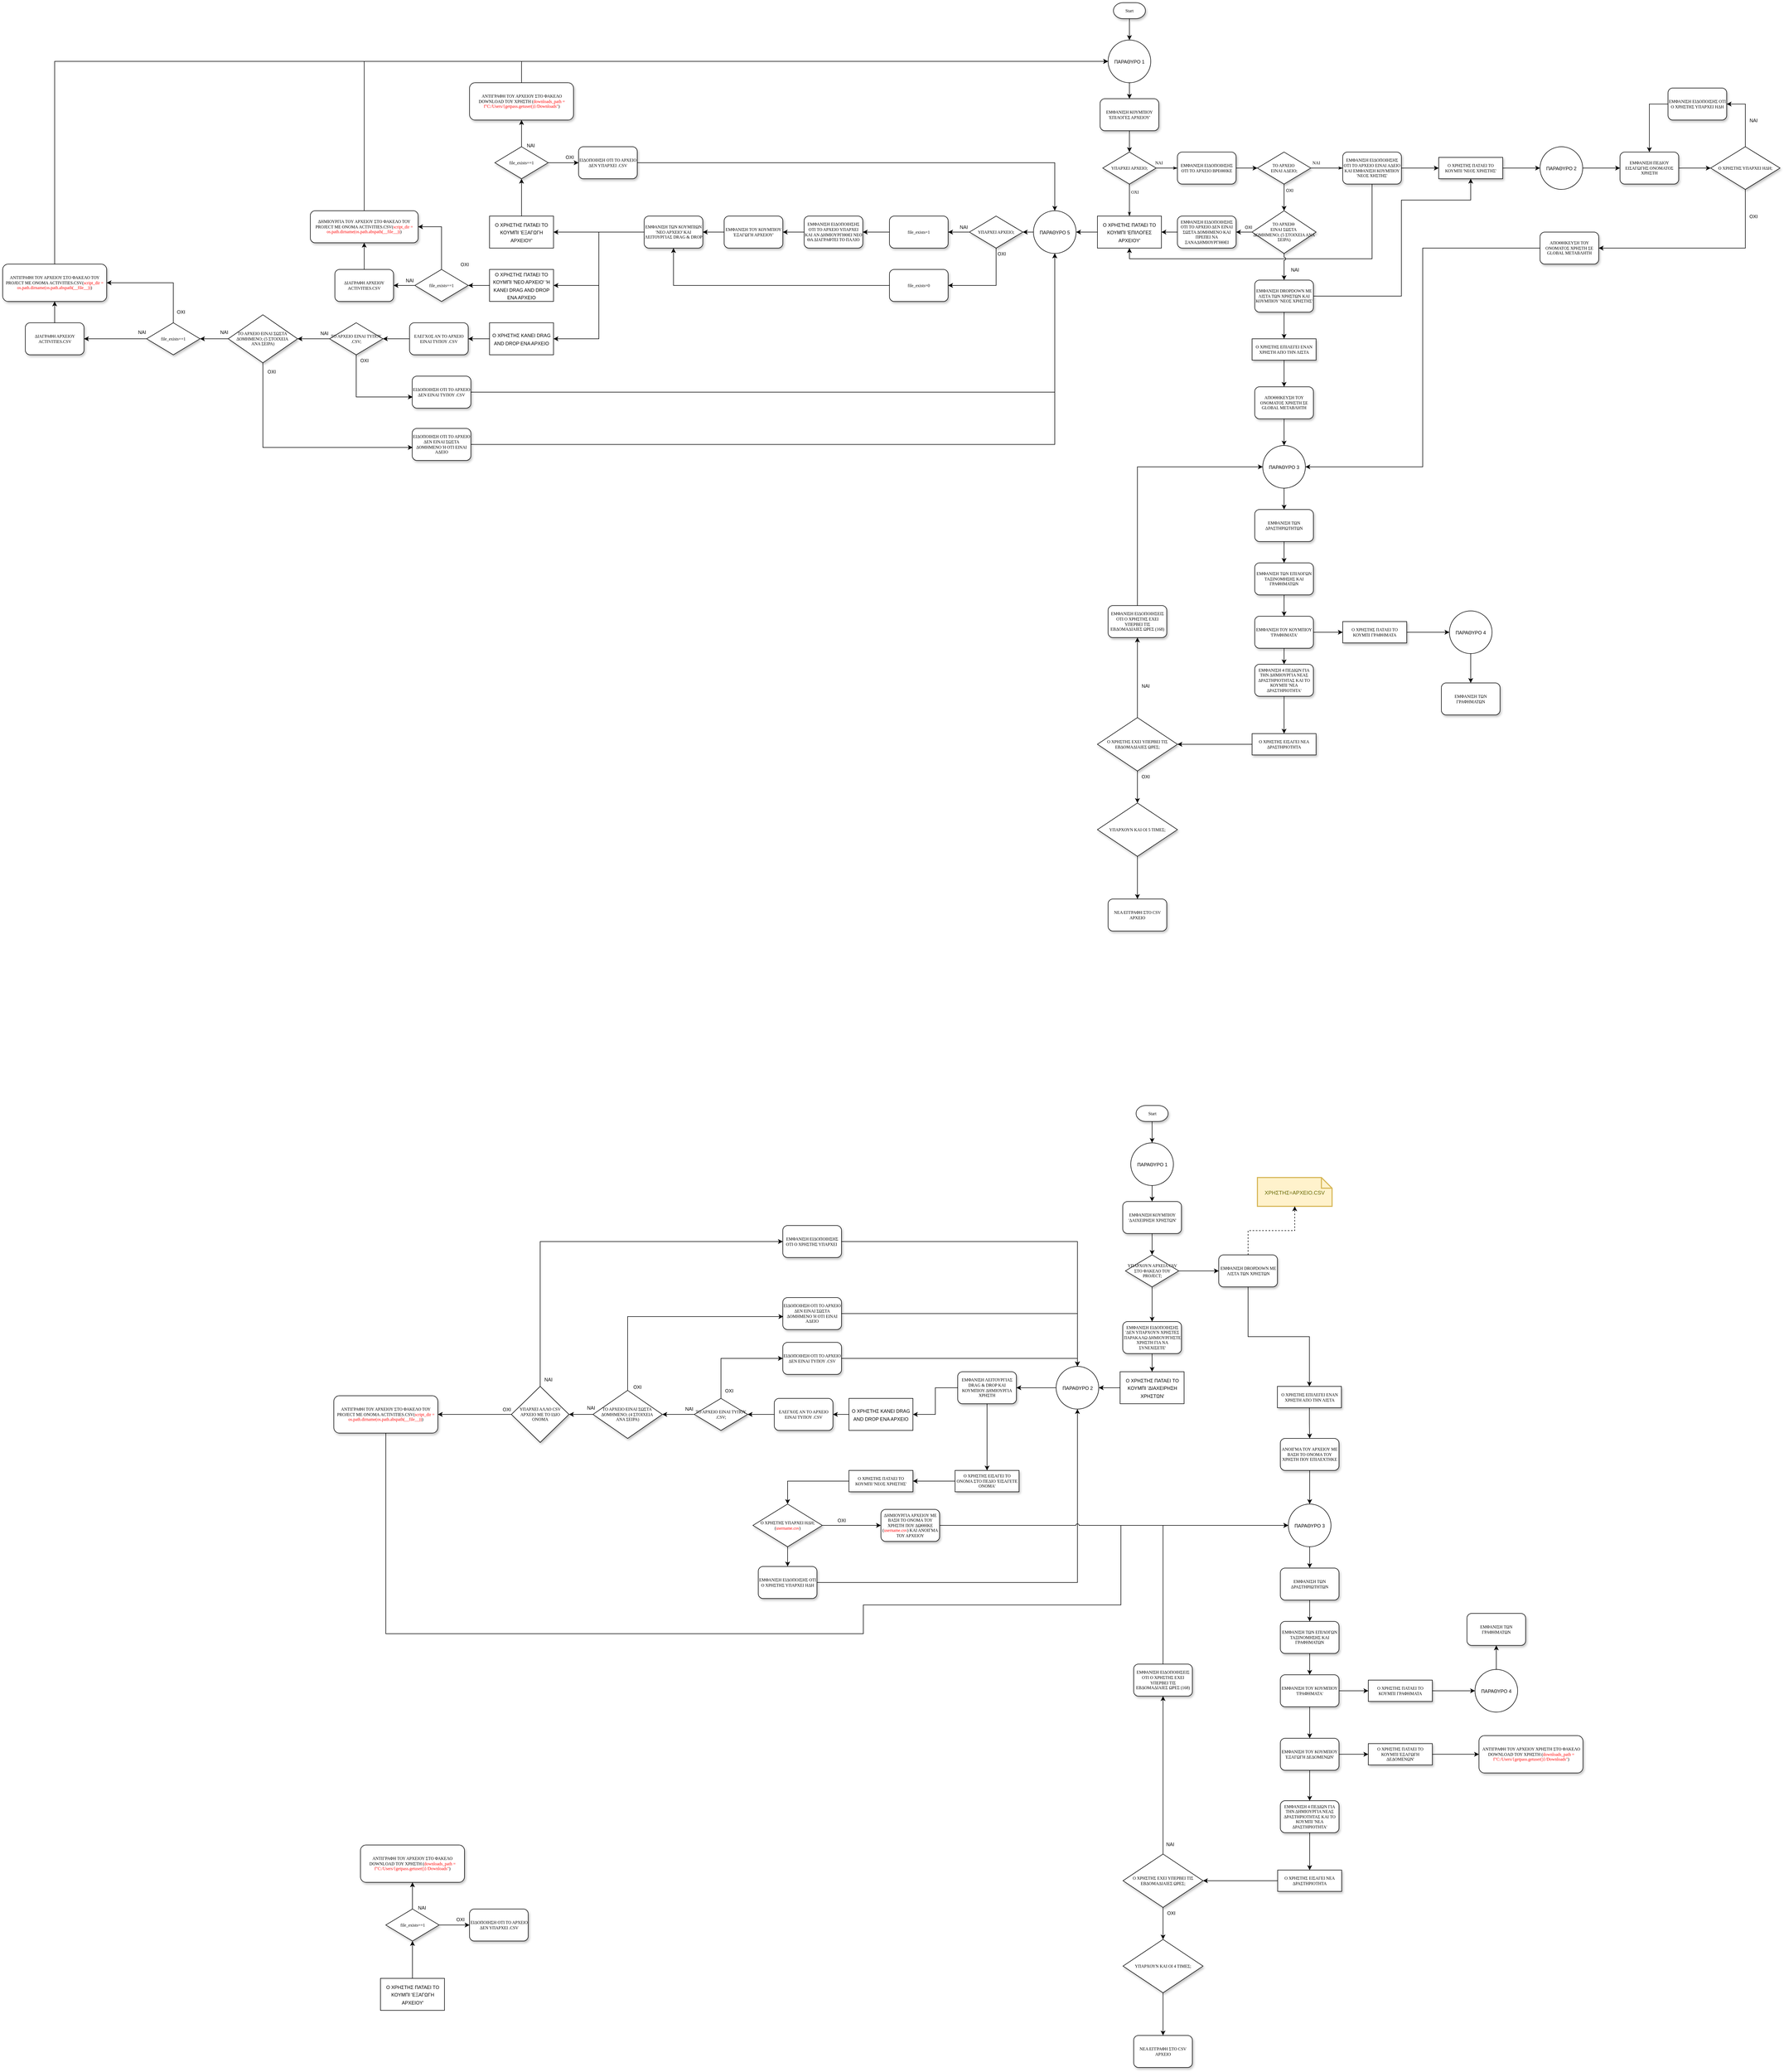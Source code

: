 <mxfile version="24.7.5">
  <diagram name="Page-1" id="edf60f1a-56cd-e834-aa8a-f176f3a09ee4">
    <mxGraphModel dx="2794" dy="2534" grid="1" gridSize="9" guides="1" tooltips="1" connect="1" arrows="1" fold="1" page="1" pageScale="1" pageWidth="1100" pageHeight="850" background="none" math="0" shadow="0">
      <root>
        <mxCell id="0" />
        <mxCell id="1" parent="0" />
        <mxCell id="60e70716793133e9-33" value="ΝΑΙ" style="edgeStyle=orthogonalEdgeStyle;rounded=0;html=1;labelBackgroundColor=none;startSize=5;endArrow=classicThin;endFill=1;endSize=5;jettySize=auto;orthogonalLoop=1;strokeWidth=1;fontFamily=Verdana;fontSize=8;entryX=0;entryY=0.5;entryDx=0;entryDy=0;" parent="1" source="60e70716793133e9-5" target="kOZsztwYuCCZvmPycqAU-18" edge="1">
          <mxGeometry x="-0.778" y="10" relative="1" as="geometry">
            <mxPoint as="offset" />
            <mxPoint x="350" y="250" as="targetPoint" />
          </mxGeometry>
        </mxCell>
        <mxCell id="60e70716793133e9-37" value="ΟΧΙ" style="edgeStyle=orthogonalEdgeStyle;rounded=0;html=1;labelBackgroundColor=none;startSize=5;endArrow=classicThin;endFill=1;endSize=5;jettySize=auto;orthogonalLoop=1;strokeWidth=1;fontFamily=Verdana;fontSize=8;entryX=0.5;entryY=0;entryDx=0;entryDy=0;" parent="1" source="60e70716793133e9-5" target="kOZsztwYuCCZvmPycqAU-106" edge="1">
          <mxGeometry x="-0.5" y="10" relative="1" as="geometry">
            <mxPoint as="offset" />
            <mxPoint x="250" y="320" as="targetPoint" />
          </mxGeometry>
        </mxCell>
        <mxCell id="60e70716793133e9-5" value="ΥΠΑΡΧΕΙ ΑΡΧΕΙΟ;" style="rhombus;whiteSpace=wrap;html=1;rounded=0;shadow=1;labelBackgroundColor=none;strokeWidth=1;fontFamily=Verdana;fontSize=8;align=center;" parent="1" vertex="1">
          <mxGeometry x="200" y="220" width="100" height="60" as="geometry" />
        </mxCell>
        <mxCell id="60e70716793133e9-34" value="ΝΑΙ" style="edgeStyle=orthogonalEdgeStyle;rounded=0;html=1;labelBackgroundColor=none;startSize=5;endArrow=classicThin;endFill=1;endSize=5;jettySize=auto;orthogonalLoop=1;strokeWidth=1;fontFamily=Verdana;fontSize=8" parent="1" source="60e70716793133e9-7" target="60e70716793133e9-8" edge="1">
          <mxGeometry x="-0.667" y="10" relative="1" as="geometry">
            <mxPoint as="offset" />
          </mxGeometry>
        </mxCell>
        <mxCell id="kOZsztwYuCCZvmPycqAU-13" style="edgeStyle=orthogonalEdgeStyle;rounded=0;orthogonalLoop=1;jettySize=auto;html=1;entryX=0.5;entryY=0;entryDx=0;entryDy=0;" edge="1" parent="1" source="60e70716793133e9-7" target="kOZsztwYuCCZvmPycqAU-10">
          <mxGeometry relative="1" as="geometry" />
        </mxCell>
        <mxCell id="kOZsztwYuCCZvmPycqAU-14" value="&lt;font style=&quot;font-size: 8px;&quot;&gt;ΟΧΙ&lt;/font&gt;" style="edgeLabel;html=1;align=center;verticalAlign=middle;resizable=0;points=[];" vertex="1" connectable="0" parent="kOZsztwYuCCZvmPycqAU-13">
          <mxGeometry x="-0.577" y="2" relative="1" as="geometry">
            <mxPoint x="8" as="offset" />
          </mxGeometry>
        </mxCell>
        <mxCell id="60e70716793133e9-7" value="ΤΟ ΑΡΧΕΙΟ&amp;nbsp;&lt;div&gt;ΕΙΝΑΙ ΑΔΕΙΟ;&lt;/div&gt;" style="rhombus;whiteSpace=wrap;html=1;rounded=0;shadow=1;labelBackgroundColor=none;strokeWidth=1;fontFamily=Verdana;fontSize=8;align=center;" parent="1" vertex="1">
          <mxGeometry x="490" y="220" width="100" height="60" as="geometry" />
        </mxCell>
        <mxCell id="kOZsztwYuCCZvmPycqAU-27" style="edgeStyle=orthogonalEdgeStyle;rounded=0;orthogonalLoop=1;jettySize=auto;html=1;entryX=0;entryY=0.5;entryDx=0;entryDy=0;" edge="1" parent="1" source="60e70716793133e9-8" target="kOZsztwYuCCZvmPycqAU-26">
          <mxGeometry relative="1" as="geometry" />
        </mxCell>
        <mxCell id="kOZsztwYuCCZvmPycqAU-30" style="edgeStyle=orthogonalEdgeStyle;rounded=0;orthogonalLoop=1;jettySize=auto;html=1;entryX=0.5;entryY=1;entryDx=0;entryDy=0;" edge="1" parent="1" source="60e70716793133e9-8" target="kOZsztwYuCCZvmPycqAU-106">
          <mxGeometry relative="1" as="geometry">
            <Array as="points">
              <mxPoint x="705" y="420" />
              <mxPoint x="250" y="420" />
            </Array>
          </mxGeometry>
        </mxCell>
        <mxCell id="60e70716793133e9-8" value="ΕΜΦΑΝΙΣΗ ΕΙΔΟΠΟΙΗΣΗΣ ΟΤΙ ΤΟ ΑΡΧΕΙΟ ΕΙΝΑΙ ΑΔΕΙΟ ΚΑΙ ΕΜΦΑΝΙΣΗ ΚΟΥΜΠΙΟΥ &#39;ΝΕΟΣ ΧΗΣΤΗΣ&#39;" style="rounded=1;whiteSpace=wrap;html=1;shadow=1;labelBackgroundColor=none;strokeWidth=1;fontFamily=Verdana;fontSize=8;align=center;" parent="1" vertex="1">
          <mxGeometry x="650" y="220" width="110" height="60" as="geometry" />
        </mxCell>
        <mxCell id="kOZsztwYuCCZvmPycqAU-8" style="edgeStyle=orthogonalEdgeStyle;rounded=0;orthogonalLoop=1;jettySize=auto;html=1;entryX=0.5;entryY=0;entryDx=0;entryDy=0;" edge="1" parent="1" source="kOZsztwYuCCZvmPycqAU-3" target="kOZsztwYuCCZvmPycqAU-7">
          <mxGeometry relative="1" as="geometry" />
        </mxCell>
        <mxCell id="kOZsztwYuCCZvmPycqAU-3" value="Start" style="strokeWidth=1;html=1;shape=mxgraph.flowchart.terminator;whiteSpace=wrap;rounded=0;shadow=1;labelBackgroundColor=none;fontFamily=Verdana;fontSize=8;align=center;" vertex="1" parent="1">
          <mxGeometry x="220" y="-60" width="60" height="30" as="geometry" />
        </mxCell>
        <mxCell id="kOZsztwYuCCZvmPycqAU-107" style="edgeStyle=orthogonalEdgeStyle;rounded=0;orthogonalLoop=1;jettySize=auto;html=1;entryX=0.5;entryY=0;entryDx=0;entryDy=0;" edge="1" parent="1" source="kOZsztwYuCCZvmPycqAU-7" target="kOZsztwYuCCZvmPycqAU-20">
          <mxGeometry relative="1" as="geometry" />
        </mxCell>
        <mxCell id="kOZsztwYuCCZvmPycqAU-7" value="&lt;font style=&quot;font-size: 9px;&quot;&gt;ΠΑΡΑΘΥΡΟ 1&lt;/font&gt;" style="ellipse;whiteSpace=wrap;html=1;aspect=fixed;" vertex="1" parent="1">
          <mxGeometry x="210" y="10" width="80" height="80" as="geometry" />
        </mxCell>
        <mxCell id="kOZsztwYuCCZvmPycqAU-23" style="edgeStyle=orthogonalEdgeStyle;rounded=0;orthogonalLoop=1;jettySize=auto;html=1;entryX=1;entryY=0.5;entryDx=0;entryDy=0;" edge="1" parent="1" source="kOZsztwYuCCZvmPycqAU-10" target="kOZsztwYuCCZvmPycqAU-15">
          <mxGeometry relative="1" as="geometry" />
        </mxCell>
        <mxCell id="kOZsztwYuCCZvmPycqAU-25" value="&lt;font style=&quot;font-size: 8px;&quot;&gt;ΟΧΙ&lt;/font&gt;" style="edgeLabel;html=1;align=center;verticalAlign=middle;resizable=0;points=[];" vertex="1" connectable="0" parent="kOZsztwYuCCZvmPycqAU-23">
          <mxGeometry x="-0.064" relative="1" as="geometry">
            <mxPoint x="9" y="-10" as="offset" />
          </mxGeometry>
        </mxCell>
        <mxCell id="kOZsztwYuCCZvmPycqAU-32" style="edgeStyle=orthogonalEdgeStyle;rounded=0;orthogonalLoop=1;jettySize=auto;html=1;entryX=0.5;entryY=0;entryDx=0;entryDy=0;curved=0;strokeColor=default;jumpStyle=arc;" edge="1" parent="1" source="kOZsztwYuCCZvmPycqAU-10" target="kOZsztwYuCCZvmPycqAU-31">
          <mxGeometry relative="1" as="geometry" />
        </mxCell>
        <mxCell id="kOZsztwYuCCZvmPycqAU-104" value="&lt;font style=&quot;font-size: 9px;&quot;&gt;ΝΑΙ&lt;/font&gt;" style="edgeLabel;html=1;align=center;verticalAlign=middle;resizable=0;points=[];" vertex="1" connectable="0" parent="kOZsztwYuCCZvmPycqAU-32">
          <mxGeometry x="-0.711" relative="1" as="geometry">
            <mxPoint x="20" y="23" as="offset" />
          </mxGeometry>
        </mxCell>
        <mxCell id="kOZsztwYuCCZvmPycqAU-10" value="ΤΟ ΑΡΧΕΙΘ&amp;nbsp;&lt;div&gt;ΕΙΝΑΙ ΣΩΣΤΑ&amp;nbsp;&lt;div&gt;ΔΟΜΗΜΕΝΟ; (5 ΣΤΟΙΧΕΙΑ ΑΝΑ ΣΕΙΡΑ)&lt;/div&gt;&lt;/div&gt;" style="rhombus;whiteSpace=wrap;html=1;rounded=0;shadow=1;labelBackgroundColor=none;strokeWidth=1;fontFamily=Verdana;fontSize=8;align=center;" vertex="1" parent="1">
          <mxGeometry x="480" y="330" width="120" height="80" as="geometry" />
        </mxCell>
        <mxCell id="kOZsztwYuCCZvmPycqAU-24" style="edgeStyle=orthogonalEdgeStyle;rounded=0;orthogonalLoop=1;jettySize=auto;html=1;entryX=1;entryY=0.5;entryDx=0;entryDy=0;" edge="1" parent="1" source="kOZsztwYuCCZvmPycqAU-15" target="kOZsztwYuCCZvmPycqAU-106">
          <mxGeometry relative="1" as="geometry" />
        </mxCell>
        <mxCell id="kOZsztwYuCCZvmPycqAU-15" value="ΕΜΦΑΝΙΣΗ ΕΙΔΟΠΟΙΗΣΗΣ ΟΤΙ ΤΟ ΑΡΧΕΙΟ ΔΕΝ ΕΙΝΑΙ ΣΩΣΤΑ ΔΟΜΗΜΕΝΟ ΚΑΙ ΠΡΕΠΕΙ ΝΑ ΞΑΝΑΔΗΜΙΟΥΡΓΗΘΕΙ" style="rounded=1;whiteSpace=wrap;html=1;shadow=1;labelBackgroundColor=none;strokeWidth=1;fontFamily=Verdana;fontSize=8;align=center;" vertex="1" parent="1">
          <mxGeometry x="340" y="340" width="110" height="60" as="geometry" />
        </mxCell>
        <mxCell id="kOZsztwYuCCZvmPycqAU-19" style="edgeStyle=orthogonalEdgeStyle;rounded=0;orthogonalLoop=1;jettySize=auto;html=1;entryX=0;entryY=0.5;entryDx=0;entryDy=0;" edge="1" parent="1" source="kOZsztwYuCCZvmPycqAU-18" target="60e70716793133e9-7">
          <mxGeometry relative="1" as="geometry" />
        </mxCell>
        <mxCell id="kOZsztwYuCCZvmPycqAU-18" value="ΕΜΦΑΝΙΣΗ ΕΙΔΟΠΟΙΗΣΗΣ ΟΤΙ ΤΟ ΑΡΧΕΙΟ ΒΡΕΘΗΚΕ" style="rounded=1;whiteSpace=wrap;html=1;shadow=1;labelBackgroundColor=none;strokeWidth=1;fontFamily=Verdana;fontSize=8;align=center;" vertex="1" parent="1">
          <mxGeometry x="340" y="220" width="110" height="60" as="geometry" />
        </mxCell>
        <mxCell id="kOZsztwYuCCZvmPycqAU-108" style="edgeStyle=orthogonalEdgeStyle;rounded=0;orthogonalLoop=1;jettySize=auto;html=1;entryX=0.5;entryY=0;entryDx=0;entryDy=0;" edge="1" parent="1" source="kOZsztwYuCCZvmPycqAU-20" target="60e70716793133e9-5">
          <mxGeometry relative="1" as="geometry" />
        </mxCell>
        <mxCell id="kOZsztwYuCCZvmPycqAU-20" value="ΕΜΦΑΝΙΣΗ ΚΟΥΜΠΙΟΥ &#39;ΕΠΙΛΟΓΕΣ ΑΡΧΕΙΟΥ&#39;" style="rounded=1;whiteSpace=wrap;html=1;shadow=1;labelBackgroundColor=none;strokeWidth=1;fontFamily=Verdana;fontSize=8;align=center;" vertex="1" parent="1">
          <mxGeometry x="195" y="120" width="110" height="60" as="geometry" />
        </mxCell>
        <mxCell id="kOZsztwYuCCZvmPycqAU-29" style="edgeStyle=orthogonalEdgeStyle;rounded=0;orthogonalLoop=1;jettySize=auto;html=1;entryX=0;entryY=0.5;entryDx=0;entryDy=0;" edge="1" parent="1" source="kOZsztwYuCCZvmPycqAU-26" target="kOZsztwYuCCZvmPycqAU-28">
          <mxGeometry relative="1" as="geometry" />
        </mxCell>
        <mxCell id="kOZsztwYuCCZvmPycqAU-26" value="Ο ΧΡΗΣΤΗΣ ΠΑΤΑΕΙ ΤΟ ΚΟΥΜΠΙ &#39;ΝΕΟΣ ΧΡΗΣΤΗΣ&#39;" style="whiteSpace=wrap;html=1;rounded=0;shadow=1;labelBackgroundColor=none;strokeWidth=1;fontFamily=Verdana;fontSize=8;align=center;" vertex="1" parent="1">
          <mxGeometry x="830" y="230" width="120" height="40" as="geometry" />
        </mxCell>
        <mxCell id="kOZsztwYuCCZvmPycqAU-64" style="edgeStyle=orthogonalEdgeStyle;rounded=0;orthogonalLoop=1;jettySize=auto;html=1;entryX=0;entryY=0.5;entryDx=0;entryDy=0;" edge="1" parent="1" source="kOZsztwYuCCZvmPycqAU-28" target="kOZsztwYuCCZvmPycqAU-63">
          <mxGeometry relative="1" as="geometry" />
        </mxCell>
        <mxCell id="kOZsztwYuCCZvmPycqAU-28" value="&lt;font style=&quot;font-size: 9px;&quot;&gt;ΠΑΡΑΘΥΡΟ 2&lt;/font&gt;" style="ellipse;whiteSpace=wrap;html=1;aspect=fixed;" vertex="1" parent="1">
          <mxGeometry x="1020" y="210" width="80" height="80" as="geometry" />
        </mxCell>
        <mxCell id="kOZsztwYuCCZvmPycqAU-34" style="edgeStyle=orthogonalEdgeStyle;rounded=0;orthogonalLoop=1;jettySize=auto;html=1;entryX=0.5;entryY=0;entryDx=0;entryDy=0;" edge="1" parent="1" source="kOZsztwYuCCZvmPycqAU-31" target="kOZsztwYuCCZvmPycqAU-33">
          <mxGeometry relative="1" as="geometry" />
        </mxCell>
        <mxCell id="kOZsztwYuCCZvmPycqAU-103" style="edgeStyle=orthogonalEdgeStyle;rounded=0;orthogonalLoop=1;jettySize=auto;html=1;entryX=0.5;entryY=1;entryDx=0;entryDy=0;" edge="1" parent="1" source="kOZsztwYuCCZvmPycqAU-31" target="kOZsztwYuCCZvmPycqAU-26">
          <mxGeometry relative="1" as="geometry">
            <Array as="points">
              <mxPoint x="760" y="490" />
              <mxPoint x="760" y="310" />
              <mxPoint x="890" y="310" />
            </Array>
          </mxGeometry>
        </mxCell>
        <mxCell id="kOZsztwYuCCZvmPycqAU-31" value="ΕΜΦΑΝΙΣΗ DROPDOWN ΜΕ ΛΙΣΤΑ ΤΩΝ ΧΡΗΣΤΩΝ ΚΑΙ ΚΟΥΜΠΙΟΥ &#39;ΝΕΟΣ ΧΡΗΣΤΗΣ&#39;" style="rounded=1;whiteSpace=wrap;html=1;shadow=1;labelBackgroundColor=none;strokeWidth=1;fontFamily=Verdana;fontSize=8;align=center;" vertex="1" parent="1">
          <mxGeometry x="485" y="460" width="110" height="60" as="geometry" />
        </mxCell>
        <mxCell id="kOZsztwYuCCZvmPycqAU-85" style="edgeStyle=orthogonalEdgeStyle;rounded=0;orthogonalLoop=1;jettySize=auto;html=1;entryX=0.5;entryY=0;entryDx=0;entryDy=0;" edge="1" parent="1" source="kOZsztwYuCCZvmPycqAU-33" target="kOZsztwYuCCZvmPycqAU-84">
          <mxGeometry relative="1" as="geometry" />
        </mxCell>
        <mxCell id="kOZsztwYuCCZvmPycqAU-33" value="Ο ΧΡΗΣΤΗΣ ΕΠΙΛΕΓΕΙ ΕΝΑΝ ΧΡΗΣΤΗ ΑΠΟ ΤΗΝ ΛΙΣΤΑ" style="whiteSpace=wrap;html=1;rounded=0;shadow=1;labelBackgroundColor=none;strokeWidth=1;fontFamily=Verdana;fontSize=8;align=center;" vertex="1" parent="1">
          <mxGeometry x="480" y="570" width="120" height="40" as="geometry" />
        </mxCell>
        <mxCell id="kOZsztwYuCCZvmPycqAU-39" style="edgeStyle=orthogonalEdgeStyle;rounded=0;orthogonalLoop=1;jettySize=auto;html=1;entryX=0.5;entryY=0;entryDx=0;entryDy=0;" edge="1" parent="1" source="kOZsztwYuCCZvmPycqAU-36" target="kOZsztwYuCCZvmPycqAU-38">
          <mxGeometry relative="1" as="geometry" />
        </mxCell>
        <mxCell id="kOZsztwYuCCZvmPycqAU-36" value="&lt;font style=&quot;font-size: 9px;&quot;&gt;ΠΑΡΑΘΥΡΟ 3&lt;/font&gt;" style="ellipse;whiteSpace=wrap;html=1;aspect=fixed;" vertex="1" parent="1">
          <mxGeometry x="500" y="770" width="80" height="80" as="geometry" />
        </mxCell>
        <mxCell id="kOZsztwYuCCZvmPycqAU-41" style="edgeStyle=orthogonalEdgeStyle;rounded=0;orthogonalLoop=1;jettySize=auto;html=1;entryX=0.5;entryY=0;entryDx=0;entryDy=0;" edge="1" parent="1" source="kOZsztwYuCCZvmPycqAU-38" target="kOZsztwYuCCZvmPycqAU-40">
          <mxGeometry relative="1" as="geometry" />
        </mxCell>
        <mxCell id="kOZsztwYuCCZvmPycqAU-38" value="ΕΜΦΑΝΙΣΗ ΤΩΝ ΔΡΑΣΤΗΡΙΩΤΗΤΩΝ" style="rounded=1;whiteSpace=wrap;html=1;shadow=1;labelBackgroundColor=none;strokeWidth=1;fontFamily=Verdana;fontSize=8;align=center;" vertex="1" parent="1">
          <mxGeometry x="485" y="890" width="110" height="60" as="geometry" />
        </mxCell>
        <mxCell id="kOZsztwYuCCZvmPycqAU-94" style="edgeStyle=orthogonalEdgeStyle;rounded=0;orthogonalLoop=1;jettySize=auto;html=1;entryX=0.5;entryY=0;entryDx=0;entryDy=0;" edge="1" parent="1" source="kOZsztwYuCCZvmPycqAU-40" target="kOZsztwYuCCZvmPycqAU-93">
          <mxGeometry relative="1" as="geometry" />
        </mxCell>
        <mxCell id="kOZsztwYuCCZvmPycqAU-40" value="ΕΜΦΑΝΙΣΗ ΤΩΝ ΕΠΙΛΟΓΩΝ ΤΑΞΙΝΟΜΗΣΗΣ ΚΑΙ ΓΡΑΦΗΜΑΤΩΝ" style="rounded=1;whiteSpace=wrap;html=1;shadow=1;labelBackgroundColor=none;strokeWidth=1;fontFamily=Verdana;fontSize=8;align=center;" vertex="1" parent="1">
          <mxGeometry x="485" y="990" width="110" height="60" as="geometry" />
        </mxCell>
        <mxCell id="kOZsztwYuCCZvmPycqAU-47" style="edgeStyle=orthogonalEdgeStyle;rounded=0;orthogonalLoop=1;jettySize=auto;html=1;" edge="1" parent="1" source="kOZsztwYuCCZvmPycqAU-42" target="kOZsztwYuCCZvmPycqAU-46">
          <mxGeometry relative="1" as="geometry" />
        </mxCell>
        <mxCell id="kOZsztwYuCCZvmPycqAU-42" value="ΕΜΦΑΝΙΣΗ 4 ΠΕΔΙΩΝ ΓΙΑ ΤΗΝ ΔΗΜΙΟΥΡΓΙΑ ΝΕΑΣ ΔΡΑΣΤΗΡΙΟΤΗΤΑΣ ΚΑΙ ΤΟ ΚΟΥΜΠΙ &#39;ΝΕΑ ΔΡΑΣΤΗΡΙΟΤΗΤΑ&#39;" style="rounded=1;whiteSpace=wrap;html=1;shadow=1;labelBackgroundColor=none;strokeWidth=1;fontFamily=Verdana;fontSize=8;align=center;" vertex="1" parent="1">
          <mxGeometry x="485" y="1180" width="110" height="60" as="geometry" />
        </mxCell>
        <mxCell id="kOZsztwYuCCZvmPycqAU-91" style="edgeStyle=orthogonalEdgeStyle;rounded=0;orthogonalLoop=1;jettySize=auto;html=1;entryX=1;entryY=0.5;entryDx=0;entryDy=0;" edge="1" parent="1" source="kOZsztwYuCCZvmPycqAU-46" target="kOZsztwYuCCZvmPycqAU-50">
          <mxGeometry relative="1" as="geometry" />
        </mxCell>
        <mxCell id="kOZsztwYuCCZvmPycqAU-46" value="Ο ΧΡΗΣΤΗΣ ΕΙΣΑΓΕΙ ΝΕΑ ΔΡΑΣΤΗΡΙΟΤΗΤΑ" style="whiteSpace=wrap;html=1;rounded=0;shadow=1;labelBackgroundColor=none;strokeWidth=1;fontFamily=Verdana;fontSize=8;align=center;" vertex="1" parent="1">
          <mxGeometry x="480" y="1310" width="120" height="40" as="geometry" />
        </mxCell>
        <mxCell id="kOZsztwYuCCZvmPycqAU-53" style="edgeStyle=orthogonalEdgeStyle;rounded=0;orthogonalLoop=1;jettySize=auto;html=1;" edge="1" parent="1" source="kOZsztwYuCCZvmPycqAU-50" target="kOZsztwYuCCZvmPycqAU-52">
          <mxGeometry relative="1" as="geometry" />
        </mxCell>
        <mxCell id="kOZsztwYuCCZvmPycqAU-54" value="&lt;font style=&quot;font-size: 9px;&quot;&gt;OXI&lt;/font&gt;" style="edgeLabel;html=1;align=center;verticalAlign=middle;resizable=0;points=[];" vertex="1" connectable="0" parent="kOZsztwYuCCZvmPycqAU-53">
          <mxGeometry x="-0.133" y="1" relative="1" as="geometry">
            <mxPoint x="14" y="-16" as="offset" />
          </mxGeometry>
        </mxCell>
        <mxCell id="kOZsztwYuCCZvmPycqAU-57" style="edgeStyle=orthogonalEdgeStyle;rounded=0;orthogonalLoop=1;jettySize=auto;html=1;entryX=0.5;entryY=1;entryDx=0;entryDy=0;" edge="1" parent="1" source="kOZsztwYuCCZvmPycqAU-50" target="kOZsztwYuCCZvmPycqAU-56">
          <mxGeometry relative="1" as="geometry">
            <mxPoint x="265" y="1210" as="targetPoint" />
          </mxGeometry>
        </mxCell>
        <mxCell id="kOZsztwYuCCZvmPycqAU-58" value="&lt;font style=&quot;font-size: 9px;&quot;&gt;NAI&lt;/font&gt;" style="edgeLabel;html=1;align=center;verticalAlign=middle;resizable=0;points=[];" vertex="1" connectable="0" parent="kOZsztwYuCCZvmPycqAU-57">
          <mxGeometry x="0.257" y="-1" relative="1" as="geometry">
            <mxPoint x="14" y="34" as="offset" />
          </mxGeometry>
        </mxCell>
        <mxCell id="kOZsztwYuCCZvmPycqAU-50" value="Ο ΧΡΗΣΤΗΣ ΕΧΕΙ ΥΠΕΡΒΕΙ ΤΙΣ ΕΒΔΟΜΑΔΙΑΙΕΣ ΩΡΕΣ;" style="rhombus;whiteSpace=wrap;html=1;rounded=0;shadow=1;labelBackgroundColor=none;strokeWidth=1;fontFamily=Verdana;fontSize=8;align=center;" vertex="1" parent="1">
          <mxGeometry x="190" y="1280" width="150" height="100" as="geometry" />
        </mxCell>
        <mxCell id="kOZsztwYuCCZvmPycqAU-61" style="edgeStyle=orthogonalEdgeStyle;rounded=0;orthogonalLoop=1;jettySize=auto;html=1;" edge="1" parent="1" source="kOZsztwYuCCZvmPycqAU-52" target="kOZsztwYuCCZvmPycqAU-62">
          <mxGeometry relative="1" as="geometry">
            <mxPoint x="265" y="1600" as="targetPoint" />
          </mxGeometry>
        </mxCell>
        <mxCell id="kOZsztwYuCCZvmPycqAU-52" value="ΥΠΑΡΧΟΥΝ ΚΑΙ ΟΙ 5 ΤΙΜΕΣ;" style="rhombus;whiteSpace=wrap;html=1;rounded=0;shadow=1;labelBackgroundColor=none;strokeWidth=1;fontFamily=Verdana;fontSize=8;align=center;" vertex="1" parent="1">
          <mxGeometry x="190" y="1440" width="150" height="100" as="geometry" />
        </mxCell>
        <mxCell id="kOZsztwYuCCZvmPycqAU-92" style="edgeStyle=orthogonalEdgeStyle;rounded=0;orthogonalLoop=1;jettySize=auto;html=1;entryX=0;entryY=0.5;entryDx=0;entryDy=0;" edge="1" parent="1" source="kOZsztwYuCCZvmPycqAU-56" target="kOZsztwYuCCZvmPycqAU-36">
          <mxGeometry relative="1" as="geometry">
            <Array as="points">
              <mxPoint x="265" y="810" />
            </Array>
          </mxGeometry>
        </mxCell>
        <mxCell id="kOZsztwYuCCZvmPycqAU-56" value="ΕΜΦΑΝΙΣΗ ΕΙΔΟΠΟΙΗΣΕΙΣ ΟΤΙ Ο ΧΡΗΣΤΗΣ ΕΧΕΙ ΥΠΕΡΒΕΙ ΤΙΣ ΕΒΔΟΜΑΔΙΑΙΕΣ ΩΡΕΣ (168)" style="rounded=1;whiteSpace=wrap;html=1;shadow=1;labelBackgroundColor=none;strokeWidth=1;fontFamily=Verdana;fontSize=8;align=center;" vertex="1" parent="1">
          <mxGeometry x="210" y="1070" width="110" height="60" as="geometry" />
        </mxCell>
        <mxCell id="kOZsztwYuCCZvmPycqAU-62" value="ΝΕΑ ΕΓΓΡΑΦΗ ΣΤΟ CSV ΑΡΧΕΙΟ" style="rounded=1;whiteSpace=wrap;html=1;shadow=1;labelBackgroundColor=none;strokeWidth=1;fontFamily=Verdana;fontSize=8;align=center;" vertex="1" parent="1">
          <mxGeometry x="210" y="1620" width="110" height="60" as="geometry" />
        </mxCell>
        <mxCell id="kOZsztwYuCCZvmPycqAU-69" style="edgeStyle=orthogonalEdgeStyle;rounded=0;orthogonalLoop=1;jettySize=auto;html=1;entryX=0;entryY=0.5;entryDx=0;entryDy=0;" edge="1" parent="1" source="kOZsztwYuCCZvmPycqAU-63" target="kOZsztwYuCCZvmPycqAU-67">
          <mxGeometry relative="1" as="geometry" />
        </mxCell>
        <mxCell id="kOZsztwYuCCZvmPycqAU-63" value="ΕΜΦΑΝΙΣΗ ΠΕΔΙΟΥ ΕΙΣΑΓΩΓΗΣ ΟΝΟΜΑΤΟΣ ΧΡΗΣΤΗ" style="rounded=1;whiteSpace=wrap;html=1;shadow=1;labelBackgroundColor=none;strokeWidth=1;fontFamily=Verdana;fontSize=8;align=center;" vertex="1" parent="1">
          <mxGeometry x="1170" y="220" width="110" height="60" as="geometry" />
        </mxCell>
        <mxCell id="kOZsztwYuCCZvmPycqAU-82" style="edgeStyle=orthogonalEdgeStyle;rounded=0;orthogonalLoop=1;jettySize=auto;html=1;entryX=1;entryY=0.5;entryDx=0;entryDy=0;" edge="1" parent="1" source="kOZsztwYuCCZvmPycqAU-67" target="kOZsztwYuCCZvmPycqAU-81">
          <mxGeometry relative="1" as="geometry">
            <Array as="points">
              <mxPoint x="1405" y="400" />
            </Array>
          </mxGeometry>
        </mxCell>
        <mxCell id="kOZsztwYuCCZvmPycqAU-90" value="&lt;font style=&quot;font-size: 9px;&quot;&gt;ΟΧΙ&lt;/font&gt;" style="edgeLabel;html=1;align=center;verticalAlign=middle;resizable=0;points=[];" vertex="1" connectable="0" parent="kOZsztwYuCCZvmPycqAU-82">
          <mxGeometry x="-0.184" y="2" relative="1" as="geometry">
            <mxPoint x="62" y="-62" as="offset" />
          </mxGeometry>
        </mxCell>
        <mxCell id="kOZsztwYuCCZvmPycqAU-87" style="edgeStyle=orthogonalEdgeStyle;rounded=0;orthogonalLoop=1;jettySize=auto;html=1;entryX=1;entryY=0.5;entryDx=0;entryDy=0;" edge="1" parent="1" source="kOZsztwYuCCZvmPycqAU-67" target="kOZsztwYuCCZvmPycqAU-72">
          <mxGeometry relative="1" as="geometry" />
        </mxCell>
        <mxCell id="kOZsztwYuCCZvmPycqAU-88" value="&lt;font style=&quot;font-size: 9px;&quot;&gt;ΝΑΙ&lt;/font&gt;" style="edgeLabel;html=1;align=center;verticalAlign=middle;resizable=0;points=[];" vertex="1" connectable="0" parent="kOZsztwYuCCZvmPycqAU-87">
          <mxGeometry x="0.252" y="-1" relative="1" as="geometry">
            <mxPoint x="14" y="22" as="offset" />
          </mxGeometry>
        </mxCell>
        <mxCell id="kOZsztwYuCCZvmPycqAU-67" value="Ο ΧΡΗΣΤΗΣ ΥΠΑΡΧΕΙ ΗΔΗ;" style="rhombus;whiteSpace=wrap;html=1;rounded=0;shadow=1;labelBackgroundColor=none;strokeWidth=1;fontFamily=Verdana;fontSize=8;align=center;" vertex="1" parent="1">
          <mxGeometry x="1340" y="210" width="130" height="80" as="geometry" />
        </mxCell>
        <mxCell id="kOZsztwYuCCZvmPycqAU-89" style="edgeStyle=orthogonalEdgeStyle;rounded=0;orthogonalLoop=1;jettySize=auto;html=1;entryX=0.5;entryY=0;entryDx=0;entryDy=0;" edge="1" parent="1" source="kOZsztwYuCCZvmPycqAU-72" target="kOZsztwYuCCZvmPycqAU-63">
          <mxGeometry relative="1" as="geometry">
            <Array as="points">
              <mxPoint x="1225" y="130" />
            </Array>
          </mxGeometry>
        </mxCell>
        <mxCell id="kOZsztwYuCCZvmPycqAU-72" value="ΕΜΦΑΝΙΣΗ ΕΙΔΟΠΟΙΣΗΣ ΟΤΙ Ο ΧΡΗΣΤΗΣ ΥΠΑΡΧΕΙ ΗΔΗ" style="rounded=1;whiteSpace=wrap;html=1;shadow=1;labelBackgroundColor=none;strokeWidth=1;fontFamily=Verdana;fontSize=8;align=center;" vertex="1" parent="1">
          <mxGeometry x="1260" y="100" width="110" height="60" as="geometry" />
        </mxCell>
        <mxCell id="kOZsztwYuCCZvmPycqAU-83" style="edgeStyle=orthogonalEdgeStyle;rounded=0;orthogonalLoop=1;jettySize=auto;html=1;entryX=1;entryY=0.5;entryDx=0;entryDy=0;" edge="1" parent="1" source="kOZsztwYuCCZvmPycqAU-81" target="kOZsztwYuCCZvmPycqAU-36">
          <mxGeometry relative="1" as="geometry">
            <Array as="points">
              <mxPoint x="800" y="400" />
              <mxPoint x="800" y="810" />
            </Array>
          </mxGeometry>
        </mxCell>
        <mxCell id="kOZsztwYuCCZvmPycqAU-81" value="ΑΠΟΘΗΚΕΥΣΗ ΤΟΥ ΟΝΟΜΑΤΟΣ ΧΡΗΣΤΗ ΣΕ GLOBAL ΜΕΤΑΒΛΗΤΗ" style="rounded=1;whiteSpace=wrap;html=1;shadow=1;labelBackgroundColor=none;strokeWidth=1;fontFamily=Verdana;fontSize=8;align=center;" vertex="1" parent="1">
          <mxGeometry x="1020" y="370" width="110" height="60" as="geometry" />
        </mxCell>
        <mxCell id="kOZsztwYuCCZvmPycqAU-86" style="edgeStyle=orthogonalEdgeStyle;rounded=0;orthogonalLoop=1;jettySize=auto;html=1;entryX=0.5;entryY=0;entryDx=0;entryDy=0;" edge="1" parent="1" source="kOZsztwYuCCZvmPycqAU-84" target="kOZsztwYuCCZvmPycqAU-36">
          <mxGeometry relative="1" as="geometry" />
        </mxCell>
        <mxCell id="kOZsztwYuCCZvmPycqAU-84" value="ΑΠΟΘΗΚΕΥΣΗ ΤΟΥ ΟΝΟΜΑΤΟΣ ΧΡΗΣΤΗ ΣΕ GLOBAL ΜΕΤΑΒΛΗΤΗ" style="rounded=1;whiteSpace=wrap;html=1;shadow=1;labelBackgroundColor=none;strokeWidth=1;fontFamily=Verdana;fontSize=8;align=center;" vertex="1" parent="1">
          <mxGeometry x="485" y="660" width="110" height="60" as="geometry" />
        </mxCell>
        <mxCell id="kOZsztwYuCCZvmPycqAU-95" style="edgeStyle=orthogonalEdgeStyle;rounded=0;orthogonalLoop=1;jettySize=auto;html=1;" edge="1" parent="1" source="kOZsztwYuCCZvmPycqAU-93" target="kOZsztwYuCCZvmPycqAU-42">
          <mxGeometry relative="1" as="geometry" />
        </mxCell>
        <mxCell id="kOZsztwYuCCZvmPycqAU-100" style="edgeStyle=orthogonalEdgeStyle;rounded=0;orthogonalLoop=1;jettySize=auto;html=1;entryX=0;entryY=0.5;entryDx=0;entryDy=0;" edge="1" parent="1" source="kOZsztwYuCCZvmPycqAU-93" target="kOZsztwYuCCZvmPycqAU-99">
          <mxGeometry relative="1" as="geometry" />
        </mxCell>
        <mxCell id="kOZsztwYuCCZvmPycqAU-93" value="ΕΜΦΑΝΙΣΗ ΤΟΥ ΚΟΥΜΠΙΟΥ &#39;ΓΡΑΦΗΜΑΤΑ&#39;" style="rounded=1;whiteSpace=wrap;html=1;shadow=1;labelBackgroundColor=none;strokeWidth=1;fontFamily=Verdana;fontSize=8;align=center;" vertex="1" parent="1">
          <mxGeometry x="485" y="1090" width="110" height="60" as="geometry" />
        </mxCell>
        <mxCell id="kOZsztwYuCCZvmPycqAU-102" style="edgeStyle=orthogonalEdgeStyle;rounded=0;orthogonalLoop=1;jettySize=auto;html=1;entryX=0.5;entryY=0;entryDx=0;entryDy=0;" edge="1" parent="1" source="kOZsztwYuCCZvmPycqAU-96" target="kOZsztwYuCCZvmPycqAU-98">
          <mxGeometry relative="1" as="geometry" />
        </mxCell>
        <mxCell id="kOZsztwYuCCZvmPycqAU-96" value="&lt;font style=&quot;font-size: 9px;&quot;&gt;ΠΑΡΑΘΥΡΟ 4&lt;/font&gt;" style="ellipse;whiteSpace=wrap;html=1;aspect=fixed;" vertex="1" parent="1">
          <mxGeometry x="850" y="1080" width="80" height="80" as="geometry" />
        </mxCell>
        <mxCell id="kOZsztwYuCCZvmPycqAU-98" value="ΕΜΦΑΝΙΣΗ ΤΩΝ ΓΡΑΦΗΜΑΤΩΝ" style="rounded=1;whiteSpace=wrap;html=1;shadow=1;labelBackgroundColor=none;strokeWidth=1;fontFamily=Verdana;fontSize=8;align=center;" vertex="1" parent="1">
          <mxGeometry x="835" y="1215" width="110" height="60" as="geometry" />
        </mxCell>
        <mxCell id="kOZsztwYuCCZvmPycqAU-101" style="edgeStyle=orthogonalEdgeStyle;rounded=0;orthogonalLoop=1;jettySize=auto;html=1;entryX=0;entryY=0.5;entryDx=0;entryDy=0;" edge="1" parent="1" source="kOZsztwYuCCZvmPycqAU-99" target="kOZsztwYuCCZvmPycqAU-96">
          <mxGeometry relative="1" as="geometry" />
        </mxCell>
        <mxCell id="kOZsztwYuCCZvmPycqAU-99" value="Ο ΧΡΗΣΤΗΣ ΠΑΤΑΕΙ ΤΟ ΚΟΥΜΠΙ ΓΡΑΦΗΜΑΤΑ" style="whiteSpace=wrap;html=1;rounded=0;shadow=1;labelBackgroundColor=none;strokeWidth=1;fontFamily=Verdana;fontSize=8;align=center;" vertex="1" parent="1">
          <mxGeometry x="650" y="1100" width="120" height="40" as="geometry" />
        </mxCell>
        <mxCell id="kOZsztwYuCCZvmPycqAU-120" style="edgeStyle=orthogonalEdgeStyle;rounded=0;orthogonalLoop=1;jettySize=auto;html=1;" edge="1" parent="1" source="kOZsztwYuCCZvmPycqAU-106" target="kOZsztwYuCCZvmPycqAU-119">
          <mxGeometry relative="1" as="geometry" />
        </mxCell>
        <mxCell id="kOZsztwYuCCZvmPycqAU-106" value="&lt;font style=&quot;font-size: 9px;&quot;&gt;Ο ΧΡΗΣΤΗΣ ΠΑΤΑΕΙ ΤΟ ΚΟΥΜΠΙ &#39;ΕΠΙΛΟΓΕΣ ΑΡΧΕΙΟΥ&#39;&lt;/font&gt;" style="rounded=0;whiteSpace=wrap;html=1;" vertex="1" parent="1">
          <mxGeometry x="190" y="340" width="120" height="60" as="geometry" />
        </mxCell>
        <mxCell id="kOZsztwYuCCZvmPycqAU-113" style="edgeStyle=orthogonalEdgeStyle;rounded=0;orthogonalLoop=1;jettySize=auto;html=1;entryX=1;entryY=0.5;entryDx=0;entryDy=0;" edge="1" parent="1" source="kOZsztwYuCCZvmPycqAU-109" target="kOZsztwYuCCZvmPycqAU-127">
          <mxGeometry relative="1" as="geometry" />
        </mxCell>
        <mxCell id="kOZsztwYuCCZvmPycqAU-117" value="&lt;font style=&quot;font-size: 9px;&quot;&gt;ΝΑΙ&lt;/font&gt;" style="edgeLabel;html=1;align=center;verticalAlign=middle;resizable=0;points=[];" vertex="1" connectable="0" parent="kOZsztwYuCCZvmPycqAU-113">
          <mxGeometry x="-0.083" y="-3" relative="1" as="geometry">
            <mxPoint x="7" y="-7" as="offset" />
          </mxGeometry>
        </mxCell>
        <mxCell id="kOZsztwYuCCZvmPycqAU-116" style="edgeStyle=orthogonalEdgeStyle;rounded=0;orthogonalLoop=1;jettySize=auto;html=1;entryX=1;entryY=0.5;entryDx=0;entryDy=0;" edge="1" parent="1" source="kOZsztwYuCCZvmPycqAU-109" target="kOZsztwYuCCZvmPycqAU-128">
          <mxGeometry relative="1" as="geometry">
            <mxPoint x="-40" y="440" as="targetPoint" />
            <Array as="points">
              <mxPoint y="470" />
            </Array>
          </mxGeometry>
        </mxCell>
        <mxCell id="kOZsztwYuCCZvmPycqAU-118" value="&lt;font style=&quot;font-size: 9px;&quot;&gt;ΟΧΙ&lt;/font&gt;" style="edgeLabel;html=1;align=center;verticalAlign=middle;resizable=0;points=[];" vertex="1" connectable="0" parent="kOZsztwYuCCZvmPycqAU-116">
          <mxGeometry x="-0.213" y="-1" relative="1" as="geometry">
            <mxPoint x="11" y="-53" as="offset" />
          </mxGeometry>
        </mxCell>
        <mxCell id="kOZsztwYuCCZvmPycqAU-109" value="ΥΠΑΡΧΕΙ ΑΡΧΕΙΟ;" style="rhombus;whiteSpace=wrap;html=1;rounded=0;shadow=1;labelBackgroundColor=none;strokeWidth=1;fontFamily=Verdana;fontSize=8;align=center;" vertex="1" parent="1">
          <mxGeometry x="-50" y="340" width="100" height="60" as="geometry" />
        </mxCell>
        <mxCell id="kOZsztwYuCCZvmPycqAU-152" style="edgeStyle=orthogonalEdgeStyle;rounded=0;orthogonalLoop=1;jettySize=auto;html=1;entryX=1;entryY=0.5;entryDx=0;entryDy=0;" edge="1" parent="1" source="kOZsztwYuCCZvmPycqAU-112" target="kOZsztwYuCCZvmPycqAU-151">
          <mxGeometry relative="1" as="geometry" />
        </mxCell>
        <mxCell id="kOZsztwYuCCZvmPycqAU-112" value="ΕΜΦΑΝΙΣΗ ΕΙΔΟΠΟΙΗΣΗΣ ΟΤΙ ΤΟ ΑΡΧΕΙΟ ΥΠΑΡΧΕΙ ΚΑΙ ΑΝ ΔΗΜΙΟΥΡΓΗΘΕΙ ΝΕΟ ΘΑ ΔΙΑΓΡΑΦΤΕΙ ΤΟ ΠΑΛΙΟ" style="rounded=1;whiteSpace=wrap;html=1;shadow=1;labelBackgroundColor=none;strokeWidth=1;fontFamily=Verdana;fontSize=8;align=center;" vertex="1" parent="1">
          <mxGeometry x="-360" y="340" width="110" height="60" as="geometry" />
        </mxCell>
        <mxCell id="kOZsztwYuCCZvmPycqAU-123" style="edgeStyle=orthogonalEdgeStyle;rounded=0;orthogonalLoop=1;jettySize=auto;html=1;entryX=1;entryY=0.5;entryDx=0;entryDy=0;" edge="1" parent="1" source="kOZsztwYuCCZvmPycqAU-114" target="kOZsztwYuCCZvmPycqAU-122">
          <mxGeometry relative="1" as="geometry" />
        </mxCell>
        <mxCell id="kOZsztwYuCCZvmPycqAU-144" style="edgeStyle=orthogonalEdgeStyle;rounded=0;orthogonalLoop=1;jettySize=auto;html=1;entryX=1;entryY=0.5;entryDx=0;entryDy=0;" edge="1" parent="1" source="kOZsztwYuCCZvmPycqAU-114" target="kOZsztwYuCCZvmPycqAU-143">
          <mxGeometry relative="1" as="geometry" />
        </mxCell>
        <mxCell id="kOZsztwYuCCZvmPycqAU-159" style="edgeStyle=orthogonalEdgeStyle;rounded=0;orthogonalLoop=1;jettySize=auto;html=1;exitX=0;exitY=0.5;exitDx=0;exitDy=0;entryX=1;entryY=0.5;entryDx=0;entryDy=0;" edge="1" parent="1" source="kOZsztwYuCCZvmPycqAU-114" target="kOZsztwYuCCZvmPycqAU-158">
          <mxGeometry relative="1" as="geometry" />
        </mxCell>
        <mxCell id="kOZsztwYuCCZvmPycqAU-114" value="ΕΜΦΑΝΙΣΗ ΤΩΝ ΚΟΥΜΠΙΩΝ &#39;ΝΕΟ ΑΡΧΕΙΟ&#39; ΚΑΙ ΛΕΙΤΟΥΡΓΙΑΣ DRAG &amp;amp; DROP" style="rounded=1;whiteSpace=wrap;html=1;shadow=1;labelBackgroundColor=none;strokeWidth=1;fontFamily=Verdana;fontSize=8;align=center;" vertex="1" parent="1">
          <mxGeometry x="-660" y="340" width="110" height="60" as="geometry" />
        </mxCell>
        <mxCell id="kOZsztwYuCCZvmPycqAU-121" style="edgeStyle=orthogonalEdgeStyle;rounded=0;orthogonalLoop=1;jettySize=auto;html=1;exitX=0;exitY=0.5;exitDx=0;exitDy=0;entryX=1;entryY=0.5;entryDx=0;entryDy=0;" edge="1" parent="1" source="kOZsztwYuCCZvmPycqAU-119" target="kOZsztwYuCCZvmPycqAU-109">
          <mxGeometry relative="1" as="geometry" />
        </mxCell>
        <mxCell id="kOZsztwYuCCZvmPycqAU-119" value="&lt;font style=&quot;font-size: 9px;&quot;&gt;ΠΑΡΑΘΥΡΟ 5&lt;/font&gt;" style="ellipse;whiteSpace=wrap;html=1;aspect=fixed;" vertex="1" parent="1">
          <mxGeometry x="70" y="330" width="80" height="80" as="geometry" />
        </mxCell>
        <mxCell id="kOZsztwYuCCZvmPycqAU-136" style="edgeStyle=orthogonalEdgeStyle;rounded=0;orthogonalLoop=1;jettySize=auto;html=1;entryX=1;entryY=0.5;entryDx=0;entryDy=0;" edge="1" parent="1" source="kOZsztwYuCCZvmPycqAU-122" target="kOZsztwYuCCZvmPycqAU-131">
          <mxGeometry relative="1" as="geometry" />
        </mxCell>
        <mxCell id="kOZsztwYuCCZvmPycqAU-122" value="&lt;font style=&quot;font-size: 9px;&quot;&gt;Ο ΧΡΗΣΤΗΣ ΠΑΤΑΕΙ ΤΟ ΚΟΥΜΠΙ &#39;ΝΕΟ ΑΡΧΕΙΟ&#39; &#39;Η ΚΑΝΕΙ DRAG AND DROP ΕΝΑ ΑΡΧΕΙΟ&lt;/font&gt;&lt;span style=&quot;color: rgba(0, 0, 0, 0); font-family: monospace; font-size: 0px; text-align: start; text-wrap: nowrap;&quot;&gt;%3CmxGraphModel%3E%3Croot%3E%3CmxCell%20id%3D%220%22%2F%3E%3CmxCell%20id%3D%221%22%20parent%3D%220%22%2F%3E%3CmxCell%20id%3D%222%22%20value%3D%22%CE%A4%CE%9F%20%CE%91%CE%A1%CE%A7%CE%95%CE%99%CE%98%26amp%3Bnbsp%3B%26lt%3Bdiv%26gt%3B%CE%95%CE%99%CE%9D%CE%91%CE%99%20%CE%A3%CE%A9%CE%A3%CE%A4%CE%91%26amp%3Bnbsp%3B%26lt%3Bdiv%26gt%3B%CE%94%CE%9F%CE%9C%CE%97%CE%9C%CE%95%CE%9D%CE%9F%3B%20(5%20%CE%A3%CE%A4%CE%9F%CE%99%CE%A7%CE%95%CE%99%CE%91%20%CE%91%CE%9D%CE%91%20%CE%A3%CE%95%CE%99%CE%A1%CE%91)%26lt%3B%2Fdiv%26gt%3B%26lt%3B%2Fdiv%26gt%3B%22%20style%3D%22rhombus%3BwhiteSpace%3Dwrap%3Bhtml%3D1%3Brounded%3D0%3Bshadow%3D1%3BlabelBackgroundColor%3Dnone%3BstrokeWidth%3D1%3BfontFamily%3DVerdana%3BfontSize%3D8%3Balign%3Dcenter%3B%22%20vertex%3D%221%22%20parent%3D%221%22%3E%3CmxGeometry%20x%3D%22480%22%20y%3D%22330%22%20width%3D%22120%22%20height%3D%2280%22%20as%3D%22geometry%22%2F%3E%3C%2FmxCell%3E%3C%2Froot%3E%3C%2FmxGraphModel%3E&lt;/span&gt;" style="rounded=0;whiteSpace=wrap;html=1;" vertex="1" parent="1">
          <mxGeometry x="-950" y="440" width="120" height="60" as="geometry" />
        </mxCell>
        <mxCell id="kOZsztwYuCCZvmPycqAU-138" style="edgeStyle=orthogonalEdgeStyle;rounded=0;orthogonalLoop=1;jettySize=auto;html=1;entryX=0.5;entryY=1;entryDx=0;entryDy=0;" edge="1" parent="1" source="kOZsztwYuCCZvmPycqAU-124" target="kOZsztwYuCCZvmPycqAU-137">
          <mxGeometry relative="1" as="geometry" />
        </mxCell>
        <mxCell id="kOZsztwYuCCZvmPycqAU-124" value="ΔΙΑΓΡΑΦΗ ΑΡΧΕΙΟΥ ACTIVITIES.CSV" style="rounded=1;whiteSpace=wrap;html=1;shadow=1;labelBackgroundColor=none;strokeWidth=1;fontFamily=Verdana;fontSize=8;align=center;" vertex="1" parent="1">
          <mxGeometry x="-1240" y="440" width="110" height="60" as="geometry" />
        </mxCell>
        <mxCell id="kOZsztwYuCCZvmPycqAU-129" style="edgeStyle=orthogonalEdgeStyle;rounded=0;orthogonalLoop=1;jettySize=auto;html=1;entryX=1;entryY=0.5;entryDx=0;entryDy=0;" edge="1" parent="1" source="kOZsztwYuCCZvmPycqAU-127" target="kOZsztwYuCCZvmPycqAU-112">
          <mxGeometry relative="1" as="geometry" />
        </mxCell>
        <mxCell id="kOZsztwYuCCZvmPycqAU-127" value="file_exists=1" style="rounded=1;whiteSpace=wrap;html=1;shadow=1;labelBackgroundColor=none;strokeWidth=1;fontFamily=Verdana;fontSize=8;align=center;" vertex="1" parent="1">
          <mxGeometry x="-200" y="340" width="110" height="60" as="geometry" />
        </mxCell>
        <mxCell id="kOZsztwYuCCZvmPycqAU-154" style="edgeStyle=orthogonalEdgeStyle;rounded=0;orthogonalLoop=1;jettySize=auto;html=1;entryX=0.5;entryY=1;entryDx=0;entryDy=0;" edge="1" parent="1" source="kOZsztwYuCCZvmPycqAU-128" target="kOZsztwYuCCZvmPycqAU-114">
          <mxGeometry relative="1" as="geometry" />
        </mxCell>
        <mxCell id="kOZsztwYuCCZvmPycqAU-128" value="file_exists=0" style="rounded=1;whiteSpace=wrap;html=1;shadow=1;labelBackgroundColor=none;strokeWidth=1;fontFamily=Verdana;fontSize=8;align=center;" vertex="1" parent="1">
          <mxGeometry x="-200" y="440" width="110" height="60" as="geometry" />
        </mxCell>
        <mxCell id="kOZsztwYuCCZvmPycqAU-132" style="edgeStyle=orthogonalEdgeStyle;rounded=0;orthogonalLoop=1;jettySize=auto;html=1;entryX=1;entryY=0.5;entryDx=0;entryDy=0;" edge="1" parent="1" source="kOZsztwYuCCZvmPycqAU-131" target="kOZsztwYuCCZvmPycqAU-124">
          <mxGeometry relative="1" as="geometry" />
        </mxCell>
        <mxCell id="kOZsztwYuCCZvmPycqAU-133" value="&lt;font style=&quot;font-size: 9px;&quot;&gt;ΝΑΙ&lt;/font&gt;" style="edgeLabel;html=1;align=center;verticalAlign=middle;resizable=0;points=[];" vertex="1" connectable="0" parent="kOZsztwYuCCZvmPycqAU-132">
          <mxGeometry x="0.25" relative="1" as="geometry">
            <mxPoint x="15" y="-10" as="offset" />
          </mxGeometry>
        </mxCell>
        <mxCell id="kOZsztwYuCCZvmPycqAU-139" style="edgeStyle=orthogonalEdgeStyle;rounded=0;orthogonalLoop=1;jettySize=auto;html=1;entryX=1;entryY=0.5;entryDx=0;entryDy=0;" edge="1" parent="1" source="kOZsztwYuCCZvmPycqAU-131" target="kOZsztwYuCCZvmPycqAU-137">
          <mxGeometry relative="1" as="geometry">
            <Array as="points">
              <mxPoint x="-1040" y="360" />
            </Array>
          </mxGeometry>
        </mxCell>
        <mxCell id="kOZsztwYuCCZvmPycqAU-140" value="&lt;font style=&quot;font-size: 9px;&quot;&gt;ΟΧΙ&lt;/font&gt;" style="edgeLabel;html=1;align=center;verticalAlign=middle;resizable=0;points=[];" vertex="1" connectable="0" parent="kOZsztwYuCCZvmPycqAU-139">
          <mxGeometry x="0.412" y="-1" relative="1" as="geometry">
            <mxPoint x="50" y="71" as="offset" />
          </mxGeometry>
        </mxCell>
        <mxCell id="kOZsztwYuCCZvmPycqAU-131" value="file_exists==1" style="rhombus;whiteSpace=wrap;html=1;rounded=0;shadow=1;labelBackgroundColor=none;strokeWidth=1;fontFamily=Verdana;fontSize=8;align=center;" vertex="1" parent="1">
          <mxGeometry x="-1090" y="440" width="100" height="60" as="geometry" />
        </mxCell>
        <mxCell id="kOZsztwYuCCZvmPycqAU-194" style="edgeStyle=orthogonalEdgeStyle;rounded=0;orthogonalLoop=1;jettySize=auto;html=1;entryX=0;entryY=0.5;entryDx=0;entryDy=0;" edge="1" parent="1" source="kOZsztwYuCCZvmPycqAU-137" target="kOZsztwYuCCZvmPycqAU-7">
          <mxGeometry relative="1" as="geometry">
            <Array as="points">
              <mxPoint x="-1185" y="50" />
            </Array>
          </mxGeometry>
        </mxCell>
        <mxCell id="kOZsztwYuCCZvmPycqAU-137" value="ΔΗΜΙΟΥΡΓΙΑ TOY ΑΡΧΕΙΟΥ ΣΤΟ ΦΑΚΕΛΟ ΤΟΥ PROJECT ΜΕ ΟΝΟΜΑ ACTIVITIES.CSV(&lt;font color=&quot;#ff0000&quot;&gt;script_dir = os.path.dirname(os.path.abspath(__file__))&lt;/font&gt;)" style="rounded=1;whiteSpace=wrap;html=1;shadow=1;labelBackgroundColor=none;strokeWidth=1;fontFamily=Verdana;fontSize=8;align=center;" vertex="1" parent="1">
          <mxGeometry x="-1286" y="330" width="202" height="60" as="geometry" />
        </mxCell>
        <mxCell id="kOZsztwYuCCZvmPycqAU-197" style="edgeStyle=orthogonalEdgeStyle;rounded=0;orthogonalLoop=1;jettySize=auto;html=1;entryX=0.5;entryY=1;entryDx=0;entryDy=0;" edge="1" parent="1" source="kOZsztwYuCCZvmPycqAU-143" target="kOZsztwYuCCZvmPycqAU-196">
          <mxGeometry relative="1" as="geometry" />
        </mxCell>
        <mxCell id="kOZsztwYuCCZvmPycqAU-143" value="&lt;font style=&quot;font-size: 9px;&quot;&gt;Ο ΧΡΗΣΤΗΣ ΠΑΤΑΕΙ ΤΟ ΚΟΥΜΠΙ &#39;ΕΞΑΓΩΓΗ ΑΡΧΕΙΟΥ&#39;&lt;/font&gt;" style="rounded=0;whiteSpace=wrap;html=1;" vertex="1" parent="1">
          <mxGeometry x="-950" y="340" width="120" height="60" as="geometry" />
        </mxCell>
        <mxCell id="kOZsztwYuCCZvmPycqAU-153" style="edgeStyle=orthogonalEdgeStyle;rounded=0;orthogonalLoop=1;jettySize=auto;html=1;entryX=1;entryY=0.5;entryDx=0;entryDy=0;" edge="1" parent="1" source="kOZsztwYuCCZvmPycqAU-151" target="kOZsztwYuCCZvmPycqAU-114">
          <mxGeometry relative="1" as="geometry" />
        </mxCell>
        <mxCell id="kOZsztwYuCCZvmPycqAU-151" value="ΕΜΦΑΝΙΣΗ ΤΟΥ ΚΟΥΜΠΙΟΥ ΈΞΑΓΩΓΗ ΑΡΧΕΙΟΥ&#39;" style="rounded=1;whiteSpace=wrap;html=1;shadow=1;labelBackgroundColor=none;strokeWidth=1;fontFamily=Verdana;fontSize=8;align=center;" vertex="1" parent="1">
          <mxGeometry x="-510" y="340" width="110" height="60" as="geometry" />
        </mxCell>
        <mxCell id="kOZsztwYuCCZvmPycqAU-195" style="edgeStyle=orthogonalEdgeStyle;rounded=0;orthogonalLoop=1;jettySize=auto;html=1;entryX=0;entryY=0.5;entryDx=0;entryDy=0;" edge="1" parent="1" source="kOZsztwYuCCZvmPycqAU-155" target="kOZsztwYuCCZvmPycqAU-7">
          <mxGeometry relative="1" as="geometry">
            <Array as="points">
              <mxPoint x="-890" y="50" />
            </Array>
          </mxGeometry>
        </mxCell>
        <mxCell id="kOZsztwYuCCZvmPycqAU-155" value="ΑΝΤΙΓΡΑΦΗ ΤΟΥ ΑΡΧΕΙΟΥ ΣΤΟ ΦΑΚΕΛΟ DOWNLOAD ΤΟΥ ΧΡΗΣΤΗ (&lt;font color=&quot;#ff0000&quot;&gt;downloads_path = f&quot;C:/Users/{getpass.getuser()}/Downloads&quot;&lt;/font&gt;)" style="rounded=1;whiteSpace=wrap;html=1;shadow=1;labelBackgroundColor=none;strokeWidth=1;fontFamily=Verdana;fontSize=8;align=center;" vertex="1" parent="1">
          <mxGeometry x="-987.5" y="90" width="195" height="70" as="geometry" />
        </mxCell>
        <mxCell id="kOZsztwYuCCZvmPycqAU-184" style="edgeStyle=orthogonalEdgeStyle;rounded=0;orthogonalLoop=1;jettySize=auto;html=1;entryX=1;entryY=0.5;entryDx=0;entryDy=0;" edge="1" parent="1" source="kOZsztwYuCCZvmPycqAU-157" target="kOZsztwYuCCZvmPycqAU-183">
          <mxGeometry relative="1" as="geometry" />
        </mxCell>
        <mxCell id="kOZsztwYuCCZvmPycqAU-186" value="NAI" style="edgeLabel;html=1;align=center;verticalAlign=middle;resizable=0;points=[];fontSize=9;" vertex="1" connectable="0" parent="kOZsztwYuCCZvmPycqAU-184">
          <mxGeometry x="0.006" y="1" relative="1" as="geometry">
            <mxPoint x="18" y="-13" as="offset" />
          </mxGeometry>
        </mxCell>
        <mxCell id="kOZsztwYuCCZvmPycqAU-157" value="ΤΟ ΑΡΧΕΙO&amp;nbsp;&lt;span style=&quot;background-color: initial;&quot;&gt;ΕΙΝΑΙ ΣΩΣΤΑ&amp;nbsp;&lt;/span&gt;&lt;div&gt;&lt;div&gt;ΔΟΜΗΜΕΝΟ;&amp;nbsp;&lt;span style=&quot;background-color: initial;&quot;&gt;(5 ΣΤΟΙΧΕΙΑ&amp;nbsp;&lt;/span&gt;&lt;/div&gt;&lt;div&gt;&lt;span style=&quot;background-color: initial;&quot;&gt;ΑΝΑ ΣΕΙΡΑ)&lt;/span&gt;&lt;/div&gt;&lt;/div&gt;" style="rhombus;whiteSpace=wrap;html=1;rounded=0;shadow=1;labelBackgroundColor=none;strokeWidth=1;fontFamily=Verdana;fontSize=8;align=center;" vertex="1" parent="1">
          <mxGeometry x="-1440" y="525" width="130" height="90" as="geometry" />
        </mxCell>
        <mxCell id="kOZsztwYuCCZvmPycqAU-163" style="edgeStyle=orthogonalEdgeStyle;rounded=0;orthogonalLoop=1;jettySize=auto;html=1;entryX=1;entryY=0.5;entryDx=0;entryDy=0;" edge="1" parent="1" source="kOZsztwYuCCZvmPycqAU-158" target="kOZsztwYuCCZvmPycqAU-162">
          <mxGeometry relative="1" as="geometry" />
        </mxCell>
        <mxCell id="kOZsztwYuCCZvmPycqAU-158" value="&lt;font style=&quot;font-size: 9px;&quot;&gt;Ο ΧΡΗΣΤΗΣ ΚΑΝΕΙ DRAG AND DROP ΕΝΑ ΑΡΧΕΙΟ&lt;/font&gt;&lt;span style=&quot;color: rgba(0, 0, 0, 0); font-family: monospace; font-size: 0px; text-align: start; text-wrap: nowrap;&quot;&gt;%3CmxGraphModel%3E%3Croot%3E%3CmxCell%20id%3D%220%22%2F%3E%3CmxCell%20id%3D%221%22%20parent%3D%220%22%2F%3E%3CmxCell%20id%3D%222%22%20value%3D%22%CE%A4%CE%9F%20%CE%91%CE%A1%CE%A7%CE%95%CE%99%CE%98%26amp%3Bnbsp%3B%26lt%3Bdiv%26gt%3B%CE%95%CE%99%CE%9D%CE%91%CE%99%20%CE%A3%CE%A9%CE%A3%CE%A4%CE%91%26amp%3Bnbsp%3B%26lt%3Bdiv%26gt%3B%CE%94%CE%9F%CE%9C%CE%97%CE%9C%CE%95%CE%9D%CE%9F%3B%20(5%20%CE%A3%CE%A4%CE%9F%CE%99%CE%A7%CE%95%CE%99%CE%91%20%CE%91%CE%9D%CE%91%20%CE%A3%CE%95%CE%99%CE%A1%CE%91)%26lt%3B%2Fdiv%26gt%3B%26lt%3B%2Fdiv%26gt%3B%22%20style%3D%22rhombus%3BwhiteSpace%3Dwrap%3Bhtml%3D1%3Brounded%3D0%3Bshadow%3D1%3BlabelBackgroundColor%3Dnone%3BstrokeWidth%3D1%3BfontFamily%3DVerdana%3BfontSize%3D8%3Balign%3Dcenter%3B%22%20vertex%3D%221%22%20parent%3D%221%22%3E%3CmxGeometry%20x%3D%22480%22%20y%3D%22330%22%20width%3D%22120%22%20height%3D%2280%22%20as%3D%22geometry%22%2F%3E%3C%2FmxCell%3E%3C%2Froot%3E%3C%2FmxGraphModel%3E&lt;/span&gt;" style="rounded=0;whiteSpace=wrap;html=1;" vertex="1" parent="1">
          <mxGeometry x="-950" y="540" width="120" height="60" as="geometry" />
        </mxCell>
        <mxCell id="kOZsztwYuCCZvmPycqAU-176" style="edgeStyle=orthogonalEdgeStyle;rounded=0;orthogonalLoop=1;jettySize=auto;html=1;entryX=0;entryY=0.5;entryDx=0;entryDy=0;" edge="1" parent="1" source="kOZsztwYuCCZvmPycqAU-160" target="kOZsztwYuCCZvmPycqAU-7">
          <mxGeometry relative="1" as="geometry">
            <Array as="points">
              <mxPoint x="-1765" y="50" />
            </Array>
          </mxGeometry>
        </mxCell>
        <mxCell id="kOZsztwYuCCZvmPycqAU-160" value="ΑΝΤΙΓΡΑΦΗ ΤΟΥ ΑΡΧΕΙΟΥ ΣΤΟ ΦΑΚΕΛΟ ΤΟΥ PROJECT ΜΕ ΟΝΟΜΑ ACTIVITIES.CSV(&lt;font color=&quot;#ff0000&quot;&gt;script_dir = os.path.dirname(os.path.abspath(__file__))&lt;/font&gt;)" style="rounded=1;whiteSpace=wrap;html=1;shadow=1;labelBackgroundColor=none;strokeWidth=1;fontFamily=Verdana;fontSize=8;align=center;" vertex="1" parent="1">
          <mxGeometry x="-1863" y="430" width="195" height="70" as="geometry" />
        </mxCell>
        <mxCell id="kOZsztwYuCCZvmPycqAU-165" style="edgeStyle=orthogonalEdgeStyle;rounded=0;orthogonalLoop=1;jettySize=auto;html=1;entryX=1;entryY=0.5;entryDx=0;entryDy=0;" edge="1" parent="1" source="kOZsztwYuCCZvmPycqAU-162" target="kOZsztwYuCCZvmPycqAU-164">
          <mxGeometry relative="1" as="geometry" />
        </mxCell>
        <mxCell id="kOZsztwYuCCZvmPycqAU-162" value="ΕΛΕΓΧΟΣ ΑΝ ΤΟ ΑΡΧΕΙΟ ΕΙΝΑΙ ΤΥΠΟΥ .CSV" style="rounded=1;whiteSpace=wrap;html=1;shadow=1;labelBackgroundColor=none;strokeWidth=1;fontFamily=Verdana;fontSize=8;align=center;" vertex="1" parent="1">
          <mxGeometry x="-1100" y="540" width="110" height="60" as="geometry" />
        </mxCell>
        <mxCell id="kOZsztwYuCCZvmPycqAU-170" style="edgeStyle=orthogonalEdgeStyle;rounded=0;orthogonalLoop=1;jettySize=auto;html=1;entryX=1;entryY=0.5;entryDx=0;entryDy=0;" edge="1" parent="1" source="kOZsztwYuCCZvmPycqAU-164" target="kOZsztwYuCCZvmPycqAU-157">
          <mxGeometry relative="1" as="geometry" />
        </mxCell>
        <mxCell id="kOZsztwYuCCZvmPycqAU-173" value="NAI" style="edgeLabel;html=1;align=center;verticalAlign=middle;resizable=0;points=[];fontSize=9;" vertex="1" connectable="0" parent="kOZsztwYuCCZvmPycqAU-170">
          <mxGeometry x="-0.338" y="-1" relative="1" as="geometry">
            <mxPoint x="10" y="-9" as="offset" />
          </mxGeometry>
        </mxCell>
        <mxCell id="kOZsztwYuCCZvmPycqAU-164" value="ΤΟ ΑΡΧΕΙΟ ΕΙΝΑΙ ΤΥΠΟΥ .CSV;" style="rhombus;whiteSpace=wrap;html=1;rounded=0;shadow=1;labelBackgroundColor=none;strokeWidth=1;fontFamily=Verdana;fontSize=8;align=center;" vertex="1" parent="1">
          <mxGeometry x="-1250" y="540" width="100" height="60" as="geometry" />
        </mxCell>
        <mxCell id="kOZsztwYuCCZvmPycqAU-169" style="edgeStyle=orthogonalEdgeStyle;rounded=0;orthogonalLoop=1;jettySize=auto;html=1;entryX=0.5;entryY=1;entryDx=0;entryDy=0;" edge="1" parent="1" source="kOZsztwYuCCZvmPycqAU-167" target="kOZsztwYuCCZvmPycqAU-119">
          <mxGeometry relative="1" as="geometry" />
        </mxCell>
        <mxCell id="kOZsztwYuCCZvmPycqAU-167" value="ΕΙΔΟΠΟΙΗΣΗ ΟΤΙ ΤΟ ΑΡΧΕΙΟ ΔΕΝ ΕΙΝΑΙ ΤΥΠΟΥ .CSV" style="rounded=1;whiteSpace=wrap;html=1;shadow=1;labelBackgroundColor=none;strokeWidth=1;fontFamily=Verdana;fontSize=8;align=center;" vertex="1" parent="1">
          <mxGeometry x="-1095" y="640" width="110" height="60" as="geometry" />
        </mxCell>
        <mxCell id="kOZsztwYuCCZvmPycqAU-168" style="edgeStyle=orthogonalEdgeStyle;rounded=0;orthogonalLoop=1;jettySize=auto;html=1;entryX=0.009;entryY=0.65;entryDx=0;entryDy=0;entryPerimeter=0;" edge="1" parent="1" source="kOZsztwYuCCZvmPycqAU-164" target="kOZsztwYuCCZvmPycqAU-167">
          <mxGeometry relative="1" as="geometry">
            <Array as="points">
              <mxPoint x="-1200" y="679" />
            </Array>
          </mxGeometry>
        </mxCell>
        <mxCell id="kOZsztwYuCCZvmPycqAU-172" value="&lt;font style=&quot;font-size: 9px;&quot;&gt;OXI&lt;/font&gt;" style="edgeLabel;html=1;align=center;verticalAlign=middle;resizable=0;points=[];" vertex="1" connectable="0" parent="kOZsztwYuCCZvmPycqAU-168">
          <mxGeometry x="-0.589" relative="1" as="geometry">
            <mxPoint x="15" y="-28" as="offset" />
          </mxGeometry>
        </mxCell>
        <mxCell id="kOZsztwYuCCZvmPycqAU-181" style="edgeStyle=orthogonalEdgeStyle;rounded=0;orthogonalLoop=1;jettySize=auto;html=1;" edge="1" parent="1" source="kOZsztwYuCCZvmPycqAU-179" target="kOZsztwYuCCZvmPycqAU-119">
          <mxGeometry relative="1" as="geometry" />
        </mxCell>
        <mxCell id="kOZsztwYuCCZvmPycqAU-179" value="ΕΙΔΟΠΟΙΗΣΗ ΟΤΙ ΤΟ ΑΡΧΕΙΟ ΔΕΝ ΕΙΝΑΙ ΣΩΣΤΑ ΔΟΜΗΜΕΝΟ Ή ΟΤΙ ΕΙΝΑΙ ΑΔΕΙΟ" style="rounded=1;whiteSpace=wrap;html=1;shadow=1;labelBackgroundColor=none;strokeWidth=1;fontFamily=Verdana;fontSize=8;align=center;" vertex="1" parent="1">
          <mxGeometry x="-1095" y="738" width="110" height="60" as="geometry" />
        </mxCell>
        <mxCell id="kOZsztwYuCCZvmPycqAU-180" style="edgeStyle=orthogonalEdgeStyle;rounded=0;orthogonalLoop=1;jettySize=auto;html=1;entryX=0.008;entryY=0.594;entryDx=0;entryDy=0;entryPerimeter=0;" edge="1" parent="1" source="kOZsztwYuCCZvmPycqAU-157" target="kOZsztwYuCCZvmPycqAU-179">
          <mxGeometry relative="1" as="geometry">
            <Array as="points">
              <mxPoint x="-1375" y="774" />
            </Array>
          </mxGeometry>
        </mxCell>
        <mxCell id="kOZsztwYuCCZvmPycqAU-182" value="&lt;font style=&quot;font-size: 9px;&quot;&gt;ΟΧΙ&lt;/font&gt;" style="edgeLabel;html=1;align=center;verticalAlign=middle;resizable=0;points=[];" vertex="1" connectable="0" parent="kOZsztwYuCCZvmPycqAU-180">
          <mxGeometry x="-0.661" y="3" relative="1" as="geometry">
            <mxPoint x="13" y="-59" as="offset" />
          </mxGeometry>
        </mxCell>
        <mxCell id="kOZsztwYuCCZvmPycqAU-190" style="edgeStyle=orthogonalEdgeStyle;rounded=0;orthogonalLoop=1;jettySize=auto;html=1;" edge="1" parent="1" source="kOZsztwYuCCZvmPycqAU-183" target="kOZsztwYuCCZvmPycqAU-188">
          <mxGeometry relative="1" as="geometry" />
        </mxCell>
        <mxCell id="kOZsztwYuCCZvmPycqAU-193" value="NAI" style="edgeLabel;html=1;align=center;verticalAlign=middle;resizable=0;points=[];fontSize=9;" vertex="1" connectable="0" parent="kOZsztwYuCCZvmPycqAU-190">
          <mxGeometry x="0.07" y="-3" relative="1" as="geometry">
            <mxPoint x="54" y="-9" as="offset" />
          </mxGeometry>
        </mxCell>
        <mxCell id="kOZsztwYuCCZvmPycqAU-191" style="edgeStyle=orthogonalEdgeStyle;rounded=0;orthogonalLoop=1;jettySize=auto;html=1;entryX=1;entryY=0.5;entryDx=0;entryDy=0;" edge="1" parent="1" source="kOZsztwYuCCZvmPycqAU-183" target="kOZsztwYuCCZvmPycqAU-160">
          <mxGeometry relative="1" as="geometry">
            <Array as="points">
              <mxPoint x="-1543" y="465" />
            </Array>
          </mxGeometry>
        </mxCell>
        <mxCell id="kOZsztwYuCCZvmPycqAU-192" value="OXI" style="edgeLabel;html=1;align=center;verticalAlign=middle;resizable=0;points=[];fontSize=9;" vertex="1" connectable="0" parent="kOZsztwYuCCZvmPycqAU-191">
          <mxGeometry x="0.077" y="-2" relative="1" as="geometry">
            <mxPoint x="46" y="57" as="offset" />
          </mxGeometry>
        </mxCell>
        <mxCell id="kOZsztwYuCCZvmPycqAU-183" value="file_exists==1" style="rhombus;whiteSpace=wrap;html=1;rounded=0;shadow=1;labelBackgroundColor=none;strokeWidth=1;fontFamily=Verdana;fontSize=8;align=center;" vertex="1" parent="1">
          <mxGeometry x="-1593" y="540" width="100" height="60" as="geometry" />
        </mxCell>
        <mxCell id="kOZsztwYuCCZvmPycqAU-189" style="edgeStyle=orthogonalEdgeStyle;rounded=0;orthogonalLoop=1;jettySize=auto;html=1;entryX=0.5;entryY=1;entryDx=0;entryDy=0;" edge="1" parent="1" source="kOZsztwYuCCZvmPycqAU-188" target="kOZsztwYuCCZvmPycqAU-160">
          <mxGeometry relative="1" as="geometry" />
        </mxCell>
        <mxCell id="kOZsztwYuCCZvmPycqAU-188" value="ΔΙΑΓΡΑΦΗ ΑΡΧΕΙΟΥ ACTIVITIES.CSV" style="rounded=1;whiteSpace=wrap;html=1;shadow=1;labelBackgroundColor=none;strokeWidth=1;fontFamily=Verdana;fontSize=8;align=center;" vertex="1" parent="1">
          <mxGeometry x="-1820.5" y="540" width="110" height="60" as="geometry" />
        </mxCell>
        <mxCell id="kOZsztwYuCCZvmPycqAU-198" style="edgeStyle=orthogonalEdgeStyle;rounded=0;orthogonalLoop=1;jettySize=auto;html=1;entryX=0.5;entryY=1;entryDx=0;entryDy=0;" edge="1" parent="1" source="kOZsztwYuCCZvmPycqAU-196" target="kOZsztwYuCCZvmPycqAU-155">
          <mxGeometry relative="1" as="geometry" />
        </mxCell>
        <mxCell id="kOZsztwYuCCZvmPycqAU-200" value="&lt;font style=&quot;font-size: 9px;&quot;&gt;NAI&lt;/font&gt;" style="edgeLabel;html=1;align=center;verticalAlign=middle;resizable=0;points=[];" vertex="1" connectable="0" parent="kOZsztwYuCCZvmPycqAU-198">
          <mxGeometry x="-0.339" y="-2" relative="1" as="geometry">
            <mxPoint x="15" y="13" as="offset" />
          </mxGeometry>
        </mxCell>
        <mxCell id="kOZsztwYuCCZvmPycqAU-202" style="edgeStyle=orthogonalEdgeStyle;rounded=0;orthogonalLoop=1;jettySize=auto;html=1;" edge="1" parent="1" source="kOZsztwYuCCZvmPycqAU-196" target="kOZsztwYuCCZvmPycqAU-201">
          <mxGeometry relative="1" as="geometry" />
        </mxCell>
        <mxCell id="kOZsztwYuCCZvmPycqAU-204" value="ΟΧΙ" style="edgeLabel;html=1;align=center;verticalAlign=middle;resizable=0;points=[];fontSize=9;" vertex="1" connectable="0" parent="kOZsztwYuCCZvmPycqAU-202">
          <mxGeometry x="0.24" y="-5" relative="1" as="geometry">
            <mxPoint x="4" y="-15" as="offset" />
          </mxGeometry>
        </mxCell>
        <mxCell id="kOZsztwYuCCZvmPycqAU-196" value="file_exists==1" style="rhombus;whiteSpace=wrap;html=1;rounded=0;shadow=1;labelBackgroundColor=none;strokeWidth=1;fontFamily=Verdana;fontSize=8;align=center;" vertex="1" parent="1">
          <mxGeometry x="-940" y="210" width="100" height="60" as="geometry" />
        </mxCell>
        <mxCell id="kOZsztwYuCCZvmPycqAU-203" style="edgeStyle=orthogonalEdgeStyle;rounded=0;orthogonalLoop=1;jettySize=auto;html=1;" edge="1" parent="1" source="kOZsztwYuCCZvmPycqAU-201" target="kOZsztwYuCCZvmPycqAU-119">
          <mxGeometry relative="1" as="geometry" />
        </mxCell>
        <mxCell id="kOZsztwYuCCZvmPycqAU-201" value="ΕΙΔΟΠΟΙΗΣΗ ΟΤΙ ΤΟ ΑΡΧΕΙΟ ΔΕΝ ΥΠΑΡΧΕΙ .CSV" style="rounded=1;whiteSpace=wrap;html=1;shadow=1;labelBackgroundColor=none;strokeWidth=1;fontFamily=Verdana;fontSize=8;align=center;" vertex="1" parent="1">
          <mxGeometry x="-783" y="210" width="110" height="60" as="geometry" />
        </mxCell>
        <mxCell id="kOZsztwYuCCZvmPycqAU-357" style="edgeStyle=orthogonalEdgeStyle;rounded=0;orthogonalLoop=1;jettySize=auto;html=1;entryX=0;entryY=0.5;entryDx=0;entryDy=0;" edge="1" parent="1" source="kOZsztwYuCCZvmPycqAU-207" target="kOZsztwYuCCZvmPycqAU-350">
          <mxGeometry relative="1" as="geometry" />
        </mxCell>
        <mxCell id="kOZsztwYuCCZvmPycqAU-418" style="edgeStyle=orthogonalEdgeStyle;rounded=0;orthogonalLoop=1;jettySize=auto;html=1;exitX=0.5;exitY=1;exitDx=0;exitDy=0;entryX=0.5;entryY=0;entryDx=0;entryDy=0;" edge="1" parent="1" source="kOZsztwYuCCZvmPycqAU-207" target="kOZsztwYuCCZvmPycqAU-417">
          <mxGeometry relative="1" as="geometry" />
        </mxCell>
        <mxCell id="kOZsztwYuCCZvmPycqAU-207" value="ΥΠΑΡΧΟΥΝ ΑΡΧΕΙΑ CSV ΣΤΟ ΦΑΚΕΛΟ ΤΟΥ PROJECT;" style="rhombus;whiteSpace=wrap;html=1;rounded=0;shadow=1;labelBackgroundColor=none;strokeWidth=1;fontFamily=Verdana;fontSize=8;align=center;" vertex="1" parent="1">
          <mxGeometry x="242.5" y="2287" width="100" height="60" as="geometry" />
        </mxCell>
        <mxCell id="kOZsztwYuCCZvmPycqAU-215" style="edgeStyle=orthogonalEdgeStyle;rounded=0;orthogonalLoop=1;jettySize=auto;html=1;entryX=0.5;entryY=0;entryDx=0;entryDy=0;" edge="1" parent="1" source="kOZsztwYuCCZvmPycqAU-216" target="kOZsztwYuCCZvmPycqAU-218">
          <mxGeometry relative="1" as="geometry" />
        </mxCell>
        <mxCell id="kOZsztwYuCCZvmPycqAU-216" value="Start" style="strokeWidth=1;html=1;shape=mxgraph.flowchart.terminator;whiteSpace=wrap;rounded=0;shadow=1;labelBackgroundColor=none;fontFamily=Verdana;fontSize=8;align=center;" vertex="1" parent="1">
          <mxGeometry x="262.5" y="2007" width="60" height="30" as="geometry" />
        </mxCell>
        <mxCell id="kOZsztwYuCCZvmPycqAU-217" style="edgeStyle=orthogonalEdgeStyle;rounded=0;orthogonalLoop=1;jettySize=auto;html=1;entryX=0.5;entryY=0;entryDx=0;entryDy=0;" edge="1" parent="1" source="kOZsztwYuCCZvmPycqAU-218" target="kOZsztwYuCCZvmPycqAU-229">
          <mxGeometry relative="1" as="geometry" />
        </mxCell>
        <mxCell id="kOZsztwYuCCZvmPycqAU-218" value="&lt;font style=&quot;font-size: 9px;&quot;&gt;ΠΑΡΑΘΥΡΟ 1&lt;/font&gt;" style="ellipse;whiteSpace=wrap;html=1;aspect=fixed;" vertex="1" parent="1">
          <mxGeometry x="252.5" y="2077" width="80" height="80" as="geometry" />
        </mxCell>
        <mxCell id="kOZsztwYuCCZvmPycqAU-228" style="edgeStyle=orthogonalEdgeStyle;rounded=0;orthogonalLoop=1;jettySize=auto;html=1;entryX=0.5;entryY=0;entryDx=0;entryDy=0;" edge="1" parent="1" source="kOZsztwYuCCZvmPycqAU-229" target="kOZsztwYuCCZvmPycqAU-207">
          <mxGeometry relative="1" as="geometry" />
        </mxCell>
        <mxCell id="kOZsztwYuCCZvmPycqAU-229" value="ΕΜΦΑΝΙΣΗ ΚΟΥΜΠΙΟΥ &#39;ΔΑΙΧΕΙΡΗΣΗ ΧΡΗΣΤΩΝ&#39;" style="rounded=1;whiteSpace=wrap;html=1;shadow=1;labelBackgroundColor=none;strokeWidth=1;fontFamily=Verdana;fontSize=8;align=center;" vertex="1" parent="1">
          <mxGeometry x="237.5" y="2187" width="110" height="60" as="geometry" />
        </mxCell>
        <mxCell id="kOZsztwYuCCZvmPycqAU-364" style="edgeStyle=orthogonalEdgeStyle;rounded=0;orthogonalLoop=1;jettySize=auto;html=1;entryX=0.5;entryY=0;entryDx=0;entryDy=0;" edge="1" parent="1" source="kOZsztwYuCCZvmPycqAU-238" target="kOZsztwYuCCZvmPycqAU-363">
          <mxGeometry relative="1" as="geometry" />
        </mxCell>
        <mxCell id="kOZsztwYuCCZvmPycqAU-238" value="Ο ΧΡΗΣΤΗΣ ΕΠΙΛΕΓΕΙ ΕΝΑΝ ΧΡΗΣΤΗ ΑΠΟ ΤΗΝ ΛΙΣΤΑ" style="whiteSpace=wrap;html=1;rounded=0;shadow=1;labelBackgroundColor=none;strokeWidth=1;fontFamily=Verdana;fontSize=8;align=center;" vertex="1" parent="1">
          <mxGeometry x="527.5" y="2533.5" width="120" height="40" as="geometry" />
        </mxCell>
        <mxCell id="kOZsztwYuCCZvmPycqAU-239" style="edgeStyle=orthogonalEdgeStyle;rounded=0;orthogonalLoop=1;jettySize=auto;html=1;entryX=0.5;entryY=0;entryDx=0;entryDy=0;" edge="1" parent="1" source="kOZsztwYuCCZvmPycqAU-240" target="kOZsztwYuCCZvmPycqAU-242">
          <mxGeometry relative="1" as="geometry" />
        </mxCell>
        <mxCell id="kOZsztwYuCCZvmPycqAU-240" value="&lt;font style=&quot;font-size: 9px;&quot;&gt;ΠΑΡΑΘΥΡΟ 3&lt;/font&gt;" style="ellipse;whiteSpace=wrap;html=1;aspect=fixed;" vertex="1" parent="1">
          <mxGeometry x="548" y="2754" width="80" height="80" as="geometry" />
        </mxCell>
        <mxCell id="kOZsztwYuCCZvmPycqAU-241" style="edgeStyle=orthogonalEdgeStyle;rounded=0;orthogonalLoop=1;jettySize=auto;html=1;entryX=0.5;entryY=0;entryDx=0;entryDy=0;" edge="1" parent="1" source="kOZsztwYuCCZvmPycqAU-242" target="kOZsztwYuCCZvmPycqAU-244">
          <mxGeometry relative="1" as="geometry" />
        </mxCell>
        <mxCell id="kOZsztwYuCCZvmPycqAU-242" value="ΕΜΦΑΝΙΣΗ ΤΩΝ ΔΡΑΣΤΗΡΙΩΤΗΤΩΝ" style="rounded=1;whiteSpace=wrap;html=1;shadow=1;labelBackgroundColor=none;strokeWidth=1;fontFamily=Verdana;fontSize=8;align=center;" vertex="1" parent="1">
          <mxGeometry x="533" y="2874" width="110" height="60" as="geometry" />
        </mxCell>
        <mxCell id="kOZsztwYuCCZvmPycqAU-243" style="edgeStyle=orthogonalEdgeStyle;rounded=0;orthogonalLoop=1;jettySize=auto;html=1;entryX=0.5;entryY=0;entryDx=0;entryDy=0;" edge="1" parent="1" source="kOZsztwYuCCZvmPycqAU-244" target="kOZsztwYuCCZvmPycqAU-274">
          <mxGeometry relative="1" as="geometry" />
        </mxCell>
        <mxCell id="kOZsztwYuCCZvmPycqAU-244" value="ΕΜΦΑΝΙΣΗ ΤΩΝ ΕΠΙΛΟΓΩΝ ΤΑΞΙΝΟΜΗΣΗΣ ΚΑΙ ΓΡΑΦΗΜΑΤΩΝ" style="rounded=1;whiteSpace=wrap;html=1;shadow=1;labelBackgroundColor=none;strokeWidth=1;fontFamily=Verdana;fontSize=8;align=center;" vertex="1" parent="1">
          <mxGeometry x="533" y="2974" width="110" height="60" as="geometry" />
        </mxCell>
        <mxCell id="kOZsztwYuCCZvmPycqAU-245" style="edgeStyle=orthogonalEdgeStyle;rounded=0;orthogonalLoop=1;jettySize=auto;html=1;" edge="1" parent="1" source="kOZsztwYuCCZvmPycqAU-246" target="kOZsztwYuCCZvmPycqAU-248">
          <mxGeometry relative="1" as="geometry" />
        </mxCell>
        <mxCell id="kOZsztwYuCCZvmPycqAU-246" value="ΕΜΦΑΝΙΣΗ 4 ΠΕΔΙΩΝ ΓΙΑ ΤΗΝ ΔΗΜΙΟΥΡΓΙΑ ΝΕΑΣ ΔΡΑΣΤΗΡΙΟΤΗΤΑΣ ΚΑΙ ΤΟ ΚΟΥΜΠΙ &#39;ΝΕΑ ΔΡΑΣΤΗΡΙΟΤΗΤΑ&#39;" style="rounded=1;whiteSpace=wrap;html=1;shadow=1;labelBackgroundColor=none;strokeWidth=1;fontFamily=Verdana;fontSize=8;align=center;" vertex="1" parent="1">
          <mxGeometry x="533" y="3310" width="110" height="60" as="geometry" />
        </mxCell>
        <mxCell id="kOZsztwYuCCZvmPycqAU-247" style="edgeStyle=orthogonalEdgeStyle;rounded=0;orthogonalLoop=1;jettySize=auto;html=1;entryX=1;entryY=0.5;entryDx=0;entryDy=0;" edge="1" parent="1" source="kOZsztwYuCCZvmPycqAU-248" target="kOZsztwYuCCZvmPycqAU-253">
          <mxGeometry relative="1" as="geometry" />
        </mxCell>
        <mxCell id="kOZsztwYuCCZvmPycqAU-248" value="Ο ΧΡΗΣΤΗΣ ΕΙΣΑΓΕΙ ΝΕΑ ΔΡΑΣΤΗΡΙΟΤΗΤΑ" style="whiteSpace=wrap;html=1;rounded=0;shadow=1;labelBackgroundColor=none;strokeWidth=1;fontFamily=Verdana;fontSize=8;align=center;" vertex="1" parent="1">
          <mxGeometry x="528" y="3440" width="120" height="40" as="geometry" />
        </mxCell>
        <mxCell id="kOZsztwYuCCZvmPycqAU-249" style="edgeStyle=orthogonalEdgeStyle;rounded=0;orthogonalLoop=1;jettySize=auto;html=1;" edge="1" parent="1" source="kOZsztwYuCCZvmPycqAU-253" target="kOZsztwYuCCZvmPycqAU-255">
          <mxGeometry relative="1" as="geometry" />
        </mxCell>
        <mxCell id="kOZsztwYuCCZvmPycqAU-250" value="&lt;font style=&quot;font-size: 9px;&quot;&gt;OXI&lt;/font&gt;" style="edgeLabel;html=1;align=center;verticalAlign=middle;resizable=0;points=[];" vertex="1" connectable="0" parent="kOZsztwYuCCZvmPycqAU-249">
          <mxGeometry x="-0.133" y="1" relative="1" as="geometry">
            <mxPoint x="14" y="-16" as="offset" />
          </mxGeometry>
        </mxCell>
        <mxCell id="kOZsztwYuCCZvmPycqAU-251" style="edgeStyle=orthogonalEdgeStyle;rounded=0;orthogonalLoop=1;jettySize=auto;html=1;entryX=0.5;entryY=1;entryDx=0;entryDy=0;" edge="1" parent="1" source="kOZsztwYuCCZvmPycqAU-253" target="kOZsztwYuCCZvmPycqAU-257">
          <mxGeometry relative="1" as="geometry">
            <mxPoint x="313" y="3194" as="targetPoint" />
          </mxGeometry>
        </mxCell>
        <mxCell id="kOZsztwYuCCZvmPycqAU-252" value="&lt;font style=&quot;font-size: 9px;&quot;&gt;NAI&lt;/font&gt;" style="edgeLabel;html=1;align=center;verticalAlign=middle;resizable=0;points=[];" vertex="1" connectable="0" parent="kOZsztwYuCCZvmPycqAU-251">
          <mxGeometry x="0.257" y="-1" relative="1" as="geometry">
            <mxPoint x="12" y="167" as="offset" />
          </mxGeometry>
        </mxCell>
        <mxCell id="kOZsztwYuCCZvmPycqAU-253" value="Ο ΧΡΗΣΤΗΣ ΕΧΕΙ ΥΠΕΡΒΕΙ ΤΙΣ ΕΒΔΟΜΑΔΙΑΙΕΣ ΩΡΕΣ;" style="rhombus;whiteSpace=wrap;html=1;rounded=0;shadow=1;labelBackgroundColor=none;strokeWidth=1;fontFamily=Verdana;fontSize=8;align=center;" vertex="1" parent="1">
          <mxGeometry x="238" y="3410" width="150" height="100" as="geometry" />
        </mxCell>
        <mxCell id="kOZsztwYuCCZvmPycqAU-254" style="edgeStyle=orthogonalEdgeStyle;rounded=0;orthogonalLoop=1;jettySize=auto;html=1;" edge="1" parent="1" source="kOZsztwYuCCZvmPycqAU-255" target="kOZsztwYuCCZvmPycqAU-258">
          <mxGeometry relative="1" as="geometry">
            <mxPoint x="313" y="3730" as="targetPoint" />
          </mxGeometry>
        </mxCell>
        <mxCell id="kOZsztwYuCCZvmPycqAU-255" value="ΥΠΑΡΧΟΥΝ ΚΑΙ ΟΙ 4 ΤΙΜΕΣ;" style="rhombus;whiteSpace=wrap;html=1;rounded=0;shadow=1;labelBackgroundColor=none;strokeWidth=1;fontFamily=Verdana;fontSize=8;align=center;" vertex="1" parent="1">
          <mxGeometry x="238" y="3570" width="150" height="100" as="geometry" />
        </mxCell>
        <mxCell id="kOZsztwYuCCZvmPycqAU-256" style="edgeStyle=orthogonalEdgeStyle;rounded=0;orthogonalLoop=1;jettySize=auto;html=1;entryX=0;entryY=0.5;entryDx=0;entryDy=0;" edge="1" parent="1" source="kOZsztwYuCCZvmPycqAU-257" target="kOZsztwYuCCZvmPycqAU-240">
          <mxGeometry relative="1" as="geometry">
            <Array as="points">
              <mxPoint x="313" y="2794" />
            </Array>
          </mxGeometry>
        </mxCell>
        <mxCell id="kOZsztwYuCCZvmPycqAU-257" value="ΕΜΦΑΝΙΣΗ ΕΙΔΟΠΟΙΗΣΕΙΣ ΟΤΙ Ο ΧΡΗΣΤΗΣ ΕΧΕΙ ΥΠΕΡΒΕΙ ΤΙΣ ΕΒΔΟΜΑΔΙΑΙΕΣ ΩΡΕΣ (168)" style="rounded=1;whiteSpace=wrap;html=1;shadow=1;labelBackgroundColor=none;strokeWidth=1;fontFamily=Verdana;fontSize=8;align=center;" vertex="1" parent="1">
          <mxGeometry x="258" y="3054" width="110" height="60" as="geometry" />
        </mxCell>
        <mxCell id="kOZsztwYuCCZvmPycqAU-258" value="ΝΕΑ ΕΓΓΡΑΦΗ ΣΤΟ CSV ΑΡΧΕΙΟ" style="rounded=1;whiteSpace=wrap;html=1;shadow=1;labelBackgroundColor=none;strokeWidth=1;fontFamily=Verdana;fontSize=8;align=center;" vertex="1" parent="1">
          <mxGeometry x="258" y="3750" width="110" height="60" as="geometry" />
        </mxCell>
        <mxCell id="kOZsztwYuCCZvmPycqAU-273" style="edgeStyle=orthogonalEdgeStyle;rounded=0;orthogonalLoop=1;jettySize=auto;html=1;entryX=0;entryY=0.5;entryDx=0;entryDy=0;" edge="1" parent="1" source="kOZsztwYuCCZvmPycqAU-274" target="kOZsztwYuCCZvmPycqAU-279">
          <mxGeometry relative="1" as="geometry" />
        </mxCell>
        <mxCell id="kOZsztwYuCCZvmPycqAU-383" style="edgeStyle=orthogonalEdgeStyle;rounded=0;orthogonalLoop=1;jettySize=auto;html=1;entryX=0.5;entryY=0;entryDx=0;entryDy=0;" edge="1" parent="1" source="kOZsztwYuCCZvmPycqAU-274" target="kOZsztwYuCCZvmPycqAU-382">
          <mxGeometry relative="1" as="geometry" />
        </mxCell>
        <mxCell id="kOZsztwYuCCZvmPycqAU-274" value="ΕΜΦΑΝΙΣΗ ΤΟΥ ΚΟΥΜΠΙΟΥ &#39;ΓΡΑΦΗΜΑΤΑ&#39;" style="rounded=1;whiteSpace=wrap;html=1;shadow=1;labelBackgroundColor=none;strokeWidth=1;fontFamily=Verdana;fontSize=8;align=center;" vertex="1" parent="1">
          <mxGeometry x="533" y="3074" width="110" height="60" as="geometry" />
        </mxCell>
        <mxCell id="kOZsztwYuCCZvmPycqAU-381" style="edgeStyle=orthogonalEdgeStyle;rounded=0;orthogonalLoop=1;jettySize=auto;html=1;entryX=0.5;entryY=1;entryDx=0;entryDy=0;" edge="1" parent="1" source="kOZsztwYuCCZvmPycqAU-276" target="kOZsztwYuCCZvmPycqAU-277">
          <mxGeometry relative="1" as="geometry" />
        </mxCell>
        <mxCell id="kOZsztwYuCCZvmPycqAU-276" value="&lt;font style=&quot;font-size: 9px;&quot;&gt;ΠΑΡΑΘΥΡΟ 4&lt;/font&gt;" style="ellipse;whiteSpace=wrap;html=1;aspect=fixed;" vertex="1" parent="1">
          <mxGeometry x="898" y="3064" width="80" height="80" as="geometry" />
        </mxCell>
        <mxCell id="kOZsztwYuCCZvmPycqAU-277" value="ΕΜΦΑΝΙΣΗ ΤΩΝ ΓΡΑΦΗΜΑΤΩΝ" style="rounded=1;whiteSpace=wrap;html=1;shadow=1;labelBackgroundColor=none;strokeWidth=1;fontFamily=Verdana;fontSize=8;align=center;" vertex="1" parent="1">
          <mxGeometry x="883" y="2959" width="110" height="60" as="geometry" />
        </mxCell>
        <mxCell id="kOZsztwYuCCZvmPycqAU-278" style="edgeStyle=orthogonalEdgeStyle;rounded=0;orthogonalLoop=1;jettySize=auto;html=1;entryX=0;entryY=0.5;entryDx=0;entryDy=0;" edge="1" parent="1" source="kOZsztwYuCCZvmPycqAU-279" target="kOZsztwYuCCZvmPycqAU-276">
          <mxGeometry relative="1" as="geometry" />
        </mxCell>
        <mxCell id="kOZsztwYuCCZvmPycqAU-279" value="Ο ΧΡΗΣΤΗΣ ΠΑΤΑΕΙ ΤΟ ΚΟΥΜΠΙ ΓΡΑΦΗΜΑΤΑ" style="whiteSpace=wrap;html=1;rounded=0;shadow=1;labelBackgroundColor=none;strokeWidth=1;fontFamily=Verdana;fontSize=8;align=center;" vertex="1" parent="1">
          <mxGeometry x="698" y="3084" width="120" height="40" as="geometry" />
        </mxCell>
        <mxCell id="kOZsztwYuCCZvmPycqAU-280" style="edgeStyle=orthogonalEdgeStyle;rounded=0;orthogonalLoop=1;jettySize=auto;html=1;" edge="1" parent="1" source="kOZsztwYuCCZvmPycqAU-281" target="kOZsztwYuCCZvmPycqAU-294">
          <mxGeometry relative="1" as="geometry" />
        </mxCell>
        <mxCell id="kOZsztwYuCCZvmPycqAU-281" value="&lt;font style=&quot;font-size: 9px;&quot;&gt;Ο ΧΡΗΣΤΗΣ ΠΑΤΑΕΙ ΤΟ ΚΟΥΜΠΙ &#39;ΔΙΑΧΕΙΡΗΣΗ ΧΡΗΣΤΩΝ&#39;&lt;/font&gt;" style="rounded=0;whiteSpace=wrap;html=1;" vertex="1" parent="1">
          <mxGeometry x="232.5" y="2506" width="120" height="60" as="geometry" />
        </mxCell>
        <mxCell id="kOZsztwYuCCZvmPycqAU-422" style="edgeStyle=orthogonalEdgeStyle;rounded=0;orthogonalLoop=1;jettySize=auto;html=1;" edge="1" parent="1" source="kOZsztwYuCCZvmPycqAU-288" target="kOZsztwYuCCZvmPycqAU-294">
          <mxGeometry relative="1" as="geometry" />
        </mxCell>
        <mxCell id="kOZsztwYuCCZvmPycqAU-288" value="ΕΜΦΑΝΙΣΗ ΕΙΔΟΠΟΙΗΣΗΣ ΟΤΙ Ο ΧΡΗΣΤΗΣ ΥΠΑΡΧΕΙ&amp;nbsp;" style="rounded=1;whiteSpace=wrap;html=1;shadow=1;labelBackgroundColor=none;strokeWidth=1;fontFamily=Verdana;fontSize=8;align=center;" vertex="1" parent="1">
          <mxGeometry x="-400" y="2232" width="110" height="60" as="geometry" />
        </mxCell>
        <mxCell id="kOZsztwYuCCZvmPycqAU-291" style="edgeStyle=orthogonalEdgeStyle;rounded=0;orthogonalLoop=1;jettySize=auto;html=1;exitX=0;exitY=0.5;exitDx=0;exitDy=0;entryX=1;entryY=0.5;entryDx=0;entryDy=0;" edge="1" parent="1" source="kOZsztwYuCCZvmPycqAU-292" target="kOZsztwYuCCZvmPycqAU-320">
          <mxGeometry relative="1" as="geometry" />
        </mxCell>
        <mxCell id="kOZsztwYuCCZvmPycqAU-406" style="edgeStyle=orthogonalEdgeStyle;rounded=0;orthogonalLoop=1;jettySize=auto;html=1;" edge="1" parent="1" source="kOZsztwYuCCZvmPycqAU-292" target="kOZsztwYuCCZvmPycqAU-405">
          <mxGeometry relative="1" as="geometry" />
        </mxCell>
        <mxCell id="kOZsztwYuCCZvmPycqAU-292" value="ΕΜΦΑΝΙΣΗ ΛΕΙΤΟΥΡΓΙΑΣ DRAG &amp;amp; DROP ΚΑΙ ΚΟΥΜΠΙΟΥ ΔΗΜΙΟΥΡΓΙΑ ΧΡΗΣΤΗ" style="rounded=1;whiteSpace=wrap;html=1;shadow=1;labelBackgroundColor=none;strokeWidth=1;fontFamily=Verdana;fontSize=8;align=center;" vertex="1" parent="1">
          <mxGeometry x="-72" y="2506" width="110" height="60" as="geometry" />
        </mxCell>
        <mxCell id="kOZsztwYuCCZvmPycqAU-369" style="edgeStyle=orthogonalEdgeStyle;rounded=0;orthogonalLoop=1;jettySize=auto;html=1;" edge="1" parent="1" source="kOZsztwYuCCZvmPycqAU-294" target="kOZsztwYuCCZvmPycqAU-292">
          <mxGeometry relative="1" as="geometry" />
        </mxCell>
        <mxCell id="kOZsztwYuCCZvmPycqAU-294" value="&lt;font style=&quot;font-size: 9px;&quot;&gt;ΠΑΡΑΘΥΡΟ 2&lt;/font&gt;" style="ellipse;whiteSpace=wrap;html=1;aspect=fixed;" vertex="1" parent="1">
          <mxGeometry x="112.5" y="2496" width="80" height="80" as="geometry" />
        </mxCell>
        <mxCell id="kOZsztwYuCCZvmPycqAU-310" style="edgeStyle=orthogonalEdgeStyle;rounded=0;orthogonalLoop=1;jettySize=auto;html=1;entryX=0.5;entryY=1;entryDx=0;entryDy=0;" edge="1" parent="1" source="kOZsztwYuCCZvmPycqAU-311" target="kOZsztwYuCCZvmPycqAU-347">
          <mxGeometry relative="1" as="geometry" />
        </mxCell>
        <mxCell id="kOZsztwYuCCZvmPycqAU-311" value="&lt;font style=&quot;font-size: 9px;&quot;&gt;Ο ΧΡΗΣΤΗΣ ΠΑΤΑΕΙ ΤΟ ΚΟΥΜΠΙ &#39;ΕΞΑΓΩΓΗ ΑΡΧΕΙΟΥ&#39;&lt;/font&gt;" style="rounded=0;whiteSpace=wrap;html=1;" vertex="1" parent="1">
          <mxGeometry x="-1154.5" y="3643" width="120" height="60" as="geometry" />
        </mxCell>
        <mxCell id="kOZsztwYuCCZvmPycqAU-315" value="ΑΝΤΙΓΡΑΦΗ ΤΟΥ ΑΡΧΕΙΟΥ ΣΤΟ ΦΑΚΕΛΟ DOWNLOAD ΤΟΥ ΧΡΗΣΤΗ (&lt;font color=&quot;#ff0000&quot;&gt;downloads_path = f&quot;C:/Users/{getpass.getuser()}/Downloads&quot;&lt;/font&gt;)" style="rounded=1;whiteSpace=wrap;html=1;shadow=1;labelBackgroundColor=none;strokeWidth=1;fontFamily=Verdana;fontSize=8;align=center;" vertex="1" parent="1">
          <mxGeometry x="-1192" y="3393" width="195" height="70" as="geometry" />
        </mxCell>
        <mxCell id="kOZsztwYuCCZvmPycqAU-316" style="edgeStyle=orthogonalEdgeStyle;rounded=0;orthogonalLoop=1;jettySize=auto;html=1;entryX=1;entryY=0.5;entryDx=0;entryDy=0;" edge="1" parent="1" source="kOZsztwYuCCZvmPycqAU-318" target="kOZsztwYuCCZvmPycqAU-340">
          <mxGeometry relative="1" as="geometry" />
        </mxCell>
        <mxCell id="kOZsztwYuCCZvmPycqAU-317" value="NAI" style="edgeLabel;html=1;align=center;verticalAlign=middle;resizable=0;points=[];fontSize=9;" vertex="1" connectable="0" parent="kOZsztwYuCCZvmPycqAU-316">
          <mxGeometry x="0.006" y="1" relative="1" as="geometry">
            <mxPoint x="18" y="-13" as="offset" />
          </mxGeometry>
        </mxCell>
        <mxCell id="kOZsztwYuCCZvmPycqAU-318" value="ΤΟ ΑΡΧΕΙO&amp;nbsp;&lt;span style=&quot;background-color: initial;&quot;&gt;ΕΙΝΑΙ ΣΩΣΤΑ&amp;nbsp;&lt;/span&gt;&lt;div&gt;&lt;div&gt;ΔΟΜΗΜΕΝΟ;&amp;nbsp;&lt;span style=&quot;background-color: initial;&quot;&gt;(4 ΣΤΟΙΧΕΙΑ&amp;nbsp;&lt;/span&gt;&lt;/div&gt;&lt;div&gt;&lt;span style=&quot;background-color: initial;&quot;&gt;ΑΝΑ ΣΕΙΡΑ)&lt;/span&gt;&lt;/div&gt;&lt;/div&gt;" style="rhombus;whiteSpace=wrap;html=1;rounded=0;shadow=1;labelBackgroundColor=none;strokeWidth=1;fontFamily=Verdana;fontSize=8;align=center;" vertex="1" parent="1">
          <mxGeometry x="-756" y="2541" width="130" height="90" as="geometry" />
        </mxCell>
        <mxCell id="kOZsztwYuCCZvmPycqAU-319" style="edgeStyle=orthogonalEdgeStyle;rounded=0;orthogonalLoop=1;jettySize=auto;html=1;entryX=1;entryY=0.5;entryDx=0;entryDy=0;" edge="1" parent="1" source="kOZsztwYuCCZvmPycqAU-320" target="kOZsztwYuCCZvmPycqAU-324">
          <mxGeometry relative="1" as="geometry" />
        </mxCell>
        <mxCell id="kOZsztwYuCCZvmPycqAU-320" value="&lt;font style=&quot;font-size: 9px;&quot;&gt;Ο ΧΡΗΣΤΗΣ ΚΑΝΕΙ DRAG AND DROP ΕΝΑ ΑΡΧΕΙΟ&lt;/font&gt;&lt;span style=&quot;color: rgba(0, 0, 0, 0); font-family: monospace; font-size: 0px; text-align: start; text-wrap: nowrap;&quot;&gt;%3CmxGraphModel%3E%3Croot%3E%3CmxCell%20id%3D%220%22%2F%3E%3CmxCell%20id%3D%221%22%20parent%3D%220%22%2F%3E%3CmxCell%20id%3D%222%22%20value%3D%22%CE%A4%CE%9F%20%CE%91%CE%A1%CE%A7%CE%95%CE%99%CE%98%26amp%3Bnbsp%3B%26lt%3Bdiv%26gt%3B%CE%95%CE%99%CE%9D%CE%91%CE%99%20%CE%A3%CE%A9%CE%A3%CE%A4%CE%91%26amp%3Bnbsp%3B%26lt%3Bdiv%26gt%3B%CE%94%CE%9F%CE%9C%CE%97%CE%9C%CE%95%CE%9D%CE%9F%3B%20(5%20%CE%A3%CE%A4%CE%9F%CE%99%CE%A7%CE%95%CE%99%CE%91%20%CE%91%CE%9D%CE%91%20%CE%A3%CE%95%CE%99%CE%A1%CE%91)%26lt%3B%2Fdiv%26gt%3B%26lt%3B%2Fdiv%26gt%3B%22%20style%3D%22rhombus%3BwhiteSpace%3Dwrap%3Bhtml%3D1%3Brounded%3D0%3Bshadow%3D1%3BlabelBackgroundColor%3Dnone%3BstrokeWidth%3D1%3BfontFamily%3DVerdana%3BfontSize%3D8%3Balign%3Dcenter%3B%22%20vertex%3D%221%22%20parent%3D%221%22%3E%3CmxGeometry%20x%3D%22480%22%20y%3D%22330%22%20width%3D%22120%22%20height%3D%2280%22%20as%3D%22geometry%22%2F%3E%3C%2FmxCell%3E%3C%2Froot%3E%3C%2FmxGraphModel%3E&lt;/span&gt;" style="rounded=0;whiteSpace=wrap;html=1;" vertex="1" parent="1">
          <mxGeometry x="-276" y="2556" width="120" height="60" as="geometry" />
        </mxCell>
        <mxCell id="kOZsztwYuCCZvmPycqAU-423" style="edgeStyle=orthogonalEdgeStyle;rounded=0;orthogonalLoop=1;jettySize=auto;html=1;entryX=0;entryY=0.5;entryDx=0;entryDy=0;" edge="1" parent="1" source="kOZsztwYuCCZvmPycqAU-322" target="kOZsztwYuCCZvmPycqAU-240">
          <mxGeometry relative="1" as="geometry">
            <Array as="points">
              <mxPoint x="-1144" y="2997" />
              <mxPoint x="-249" y="2997" />
              <mxPoint x="-249" y="2943" />
              <mxPoint x="234" y="2943" />
              <mxPoint x="234" y="2794" />
            </Array>
          </mxGeometry>
        </mxCell>
        <mxCell id="kOZsztwYuCCZvmPycqAU-322" value="ΑΝΤΙΓΡΑΦΗ ΤΟΥ ΑΡΧΕΙΟΥ ΣΤΟ ΦΑΚΕΛΟ ΤΟΥ PROJECT ΜΕ ΟΝΟΜΑ ACTIVITIES.CSV(&lt;font color=&quot;#ff0000&quot;&gt;script_dir = os.path.dirname(os.path.abspath(__file__))&lt;/font&gt;)" style="rounded=1;whiteSpace=wrap;html=1;shadow=1;labelBackgroundColor=none;strokeWidth=1;fontFamily=Verdana;fontSize=8;align=center;" vertex="1" parent="1">
          <mxGeometry x="-1242" y="2551" width="195" height="70" as="geometry" />
        </mxCell>
        <mxCell id="kOZsztwYuCCZvmPycqAU-323" style="edgeStyle=orthogonalEdgeStyle;rounded=0;orthogonalLoop=1;jettySize=auto;html=1;entryX=1;entryY=0.5;entryDx=0;entryDy=0;" edge="1" parent="1" source="kOZsztwYuCCZvmPycqAU-324" target="kOZsztwYuCCZvmPycqAU-327">
          <mxGeometry relative="1" as="geometry" />
        </mxCell>
        <mxCell id="kOZsztwYuCCZvmPycqAU-324" value="ΕΛΕΓΧΟΣ ΑΝ ΤΟ ΑΡΧΕΙΟ ΕΙΝΑΙ ΤΥΠΟΥ .CSV" style="rounded=1;whiteSpace=wrap;html=1;shadow=1;labelBackgroundColor=none;strokeWidth=1;fontFamily=Verdana;fontSize=8;align=center;" vertex="1" parent="1">
          <mxGeometry x="-416" y="2556" width="110" height="60" as="geometry" />
        </mxCell>
        <mxCell id="kOZsztwYuCCZvmPycqAU-325" style="edgeStyle=orthogonalEdgeStyle;rounded=0;orthogonalLoop=1;jettySize=auto;html=1;entryX=1;entryY=0.5;entryDx=0;entryDy=0;" edge="1" parent="1" source="kOZsztwYuCCZvmPycqAU-327" target="kOZsztwYuCCZvmPycqAU-318">
          <mxGeometry relative="1" as="geometry" />
        </mxCell>
        <mxCell id="kOZsztwYuCCZvmPycqAU-326" value="NAI" style="edgeLabel;html=1;align=center;verticalAlign=middle;resizable=0;points=[];fontSize=9;" vertex="1" connectable="0" parent="kOZsztwYuCCZvmPycqAU-325">
          <mxGeometry x="-0.338" y="-1" relative="1" as="geometry">
            <mxPoint x="10" y="-9" as="offset" />
          </mxGeometry>
        </mxCell>
        <mxCell id="kOZsztwYuCCZvmPycqAU-327" value="ΤΟ ΑΡΧΕΙΟ ΕΙΝΑΙ ΤΥΠΟΥ .CSV;" style="rhombus;whiteSpace=wrap;html=1;rounded=0;shadow=1;labelBackgroundColor=none;strokeWidth=1;fontFamily=Verdana;fontSize=8;align=center;" vertex="1" parent="1">
          <mxGeometry x="-566" y="2556" width="100" height="60" as="geometry" />
        </mxCell>
        <mxCell id="kOZsztwYuCCZvmPycqAU-328" style="edgeStyle=orthogonalEdgeStyle;rounded=0;orthogonalLoop=1;jettySize=auto;html=1;entryX=0.5;entryY=0;entryDx=0;entryDy=0;" edge="1" parent="1" source="kOZsztwYuCCZvmPycqAU-329" target="kOZsztwYuCCZvmPycqAU-294">
          <mxGeometry relative="1" as="geometry">
            <mxPoint x="126" y="2385" as="targetPoint" />
            <Array as="points">
              <mxPoint x="152" y="2481" />
            </Array>
          </mxGeometry>
        </mxCell>
        <mxCell id="kOZsztwYuCCZvmPycqAU-329" value="ΕΙΔΟΠΟΙΗΣΗ ΟΤΙ ΤΟ ΑΡΧΕΙΟ ΔΕΝ ΕΙΝΑΙ ΤΥΠΟΥ .CSV" style="rounded=1;whiteSpace=wrap;html=1;shadow=1;labelBackgroundColor=none;strokeWidth=1;fontFamily=Verdana;fontSize=8;align=center;" vertex="1" parent="1">
          <mxGeometry x="-400" y="2451" width="110" height="60" as="geometry" />
        </mxCell>
        <mxCell id="kOZsztwYuCCZvmPycqAU-330" style="edgeStyle=orthogonalEdgeStyle;rounded=0;orthogonalLoop=1;jettySize=auto;html=1;entryX=0;entryY=0.5;entryDx=0;entryDy=0;" edge="1" parent="1" source="kOZsztwYuCCZvmPycqAU-327" target="kOZsztwYuCCZvmPycqAU-329">
          <mxGeometry relative="1" as="geometry">
            <Array as="points">
              <mxPoint x="-516" y="2481" />
            </Array>
            <mxPoint x="-441" y="2502" as="targetPoint" />
          </mxGeometry>
        </mxCell>
        <mxCell id="kOZsztwYuCCZvmPycqAU-331" value="&lt;font style=&quot;font-size: 9px;&quot;&gt;OXI&lt;/font&gt;" style="edgeLabel;html=1;align=center;verticalAlign=middle;resizable=0;points=[];" vertex="1" connectable="0" parent="kOZsztwYuCCZvmPycqAU-330">
          <mxGeometry x="-0.589" relative="1" as="geometry">
            <mxPoint x="15" y="24" as="offset" />
          </mxGeometry>
        </mxCell>
        <mxCell id="kOZsztwYuCCZvmPycqAU-332" style="edgeStyle=orthogonalEdgeStyle;rounded=0;orthogonalLoop=1;jettySize=auto;html=1;" edge="1" parent="1" source="kOZsztwYuCCZvmPycqAU-333" target="kOZsztwYuCCZvmPycqAU-294">
          <mxGeometry relative="1" as="geometry" />
        </mxCell>
        <mxCell id="kOZsztwYuCCZvmPycqAU-333" value="ΕΙΔΟΠΟΙΗΣΗ ΟΤΙ ΤΟ ΑΡΧΕΙΟ ΔΕΝ ΕΙΝΑΙ ΣΩΣΤΑ ΔΟΜΗΜΕΝΟ Ή ΟΤΙ ΕΙΝΑΙ ΑΔΕΙΟ" style="rounded=1;whiteSpace=wrap;html=1;shadow=1;labelBackgroundColor=none;strokeWidth=1;fontFamily=Verdana;fontSize=8;align=center;" vertex="1" parent="1">
          <mxGeometry x="-400" y="2367" width="110" height="60" as="geometry" />
        </mxCell>
        <mxCell id="kOZsztwYuCCZvmPycqAU-334" style="edgeStyle=orthogonalEdgeStyle;rounded=0;orthogonalLoop=1;jettySize=auto;html=1;entryX=0.008;entryY=0.594;entryDx=0;entryDy=0;entryPerimeter=0;" edge="1" parent="1" source="kOZsztwYuCCZvmPycqAU-318" target="kOZsztwYuCCZvmPycqAU-333">
          <mxGeometry relative="1" as="geometry">
            <Array as="points">
              <mxPoint x="-691" y="2403" />
            </Array>
          </mxGeometry>
        </mxCell>
        <mxCell id="kOZsztwYuCCZvmPycqAU-335" value="&lt;font style=&quot;font-size: 9px;&quot;&gt;ΟΧΙ&lt;/font&gt;" style="edgeLabel;html=1;align=center;verticalAlign=middle;resizable=0;points=[];" vertex="1" connectable="0" parent="kOZsztwYuCCZvmPycqAU-334">
          <mxGeometry x="-0.661" y="3" relative="1" as="geometry">
            <mxPoint x="21" y="66" as="offset" />
          </mxGeometry>
        </mxCell>
        <mxCell id="kOZsztwYuCCZvmPycqAU-370" style="edgeStyle=orthogonalEdgeStyle;rounded=0;orthogonalLoop=1;jettySize=auto;html=1;entryX=1;entryY=0.5;entryDx=0;entryDy=0;" edge="1" parent="1" source="kOZsztwYuCCZvmPycqAU-340" target="kOZsztwYuCCZvmPycqAU-322">
          <mxGeometry relative="1" as="geometry">
            <mxPoint x="-1233" y="2493" as="targetPoint" />
            <Array as="points">
              <mxPoint x="-1044" y="2586" />
              <mxPoint x="-1044" y="2586" />
            </Array>
          </mxGeometry>
        </mxCell>
        <mxCell id="kOZsztwYuCCZvmPycqAU-371" value="&lt;font style=&quot;font-size: 9px;&quot;&gt;ΟΧΙ&lt;/font&gt;" style="edgeLabel;html=1;align=center;verticalAlign=middle;resizable=0;points=[];" vertex="1" connectable="0" parent="kOZsztwYuCCZvmPycqAU-370">
          <mxGeometry x="-0.719" y="-1" relative="1" as="geometry">
            <mxPoint x="10" y="-9" as="offset" />
          </mxGeometry>
        </mxCell>
        <mxCell id="kOZsztwYuCCZvmPycqAU-420" style="edgeStyle=orthogonalEdgeStyle;rounded=0;orthogonalLoop=1;jettySize=auto;html=1;entryX=0;entryY=0.5;entryDx=0;entryDy=0;" edge="1" parent="1" source="kOZsztwYuCCZvmPycqAU-340" target="kOZsztwYuCCZvmPycqAU-288">
          <mxGeometry relative="1" as="geometry">
            <Array as="points">
              <mxPoint x="-855" y="2262" />
            </Array>
          </mxGeometry>
        </mxCell>
        <mxCell id="kOZsztwYuCCZvmPycqAU-421" value="ΝΑΙ" style="edgeLabel;html=1;align=center;verticalAlign=middle;resizable=0;points=[];fontSize=9;" vertex="1" connectable="0" parent="kOZsztwYuCCZvmPycqAU-420">
          <mxGeometry x="-0.833" y="1" relative="1" as="geometry">
            <mxPoint x="16" y="48" as="offset" />
          </mxGeometry>
        </mxCell>
        <mxCell id="kOZsztwYuCCZvmPycqAU-340" value="ΥΠΑΡΧΕΙ ΑΛΛΟ CSV ΑΡΧΕΙΟ ΜΕ ΤΟ ΙΔΙΟ ΟΝΟΜΑ" style="rhombus;whiteSpace=wrap;html=1;rounded=0;shadow=1;labelBackgroundColor=none;strokeWidth=1;fontFamily=Verdana;fontSize=8;align=center;" vertex="1" parent="1">
          <mxGeometry x="-909" y="2533.5" width="108" height="105" as="geometry" />
        </mxCell>
        <mxCell id="kOZsztwYuCCZvmPycqAU-343" style="edgeStyle=orthogonalEdgeStyle;rounded=0;orthogonalLoop=1;jettySize=auto;html=1;entryX=0.5;entryY=1;entryDx=0;entryDy=0;" edge="1" parent="1" source="kOZsztwYuCCZvmPycqAU-347" target="kOZsztwYuCCZvmPycqAU-315">
          <mxGeometry relative="1" as="geometry" />
        </mxCell>
        <mxCell id="kOZsztwYuCCZvmPycqAU-344" value="&lt;font style=&quot;font-size: 9px;&quot;&gt;NAI&lt;/font&gt;" style="edgeLabel;html=1;align=center;verticalAlign=middle;resizable=0;points=[];" vertex="1" connectable="0" parent="kOZsztwYuCCZvmPycqAU-343">
          <mxGeometry x="-0.339" y="-2" relative="1" as="geometry">
            <mxPoint x="15" y="13" as="offset" />
          </mxGeometry>
        </mxCell>
        <mxCell id="kOZsztwYuCCZvmPycqAU-345" style="edgeStyle=orthogonalEdgeStyle;rounded=0;orthogonalLoop=1;jettySize=auto;html=1;" edge="1" parent="1" source="kOZsztwYuCCZvmPycqAU-347" target="kOZsztwYuCCZvmPycqAU-349">
          <mxGeometry relative="1" as="geometry" />
        </mxCell>
        <mxCell id="kOZsztwYuCCZvmPycqAU-346" value="ΟΧΙ" style="edgeLabel;html=1;align=center;verticalAlign=middle;resizable=0;points=[];fontSize=9;" vertex="1" connectable="0" parent="kOZsztwYuCCZvmPycqAU-345">
          <mxGeometry x="0.24" y="-5" relative="1" as="geometry">
            <mxPoint x="4" y="-15" as="offset" />
          </mxGeometry>
        </mxCell>
        <mxCell id="kOZsztwYuCCZvmPycqAU-347" value="file_exists==1" style="rhombus;whiteSpace=wrap;html=1;rounded=0;shadow=1;labelBackgroundColor=none;strokeWidth=1;fontFamily=Verdana;fontSize=8;align=center;" vertex="1" parent="1">
          <mxGeometry x="-1144.5" y="3513" width="100" height="60" as="geometry" />
        </mxCell>
        <mxCell id="kOZsztwYuCCZvmPycqAU-349" value="ΕΙΔΟΠΟΙΗΣΗ ΟΤΙ ΤΟ ΑΡΧΕΙΟ ΔΕΝ ΥΠΑΡΧΕΙ .CSV" style="rounded=1;whiteSpace=wrap;html=1;shadow=1;labelBackgroundColor=none;strokeWidth=1;fontFamily=Verdana;fontSize=8;align=center;" vertex="1" parent="1">
          <mxGeometry x="-987.5" y="3513" width="110" height="60" as="geometry" />
        </mxCell>
        <mxCell id="kOZsztwYuCCZvmPycqAU-359" style="edgeStyle=orthogonalEdgeStyle;rounded=0;orthogonalLoop=1;jettySize=auto;html=1;entryX=0.5;entryY=0;entryDx=0;entryDy=0;" edge="1" parent="1" source="kOZsztwYuCCZvmPycqAU-350" target="kOZsztwYuCCZvmPycqAU-238">
          <mxGeometry relative="1" as="geometry" />
        </mxCell>
        <mxCell id="kOZsztwYuCCZvmPycqAU-350" value="ΕΜΦΑΝΙΣΗ DROPDOWN ΜΕ ΛΙΣΤΑ ΤΩΝ ΧΡΗΣΤΩΝ" style="rounded=1;whiteSpace=wrap;html=1;shadow=1;labelBackgroundColor=none;strokeWidth=1;fontFamily=Verdana;fontSize=8;align=center;" vertex="1" parent="1">
          <mxGeometry x="417.5" y="2287" width="110" height="60" as="geometry" />
        </mxCell>
        <mxCell id="kOZsztwYuCCZvmPycqAU-361" value="&lt;font style=&quot;font-size: 10px;&quot;&gt;ΧΡΗΣΤΗΣ=ΑΡΧΕΙΟ.CSV&lt;/font&gt;" style="shape=note;strokeWidth=2;fontSize=14;size=20;whiteSpace=wrap;html=1;fillColor=#fff2cc;strokeColor=#d6b656;fontColor=#666600;" vertex="1" parent="1">
          <mxGeometry x="490" y="2142" width="140" height="54" as="geometry" />
        </mxCell>
        <mxCell id="kOZsztwYuCCZvmPycqAU-362" style="edgeStyle=orthogonalEdgeStyle;rounded=0;orthogonalLoop=1;jettySize=auto;html=1;entryX=0.5;entryY=1;entryDx=0;entryDy=0;entryPerimeter=0;dashed=1;" edge="1" parent="1" source="kOZsztwYuCCZvmPycqAU-350" target="kOZsztwYuCCZvmPycqAU-361">
          <mxGeometry relative="1" as="geometry" />
        </mxCell>
        <mxCell id="kOZsztwYuCCZvmPycqAU-365" style="edgeStyle=orthogonalEdgeStyle;rounded=0;orthogonalLoop=1;jettySize=auto;html=1;" edge="1" parent="1" source="kOZsztwYuCCZvmPycqAU-363" target="kOZsztwYuCCZvmPycqAU-240">
          <mxGeometry relative="1" as="geometry" />
        </mxCell>
        <mxCell id="kOZsztwYuCCZvmPycqAU-363" value="ΑΝΟΙΓΜΑ ΤΟΥ ΑΡΧΕΙΟΥ ΜΕ ΒΑΣΗ ΤΟ ΟΝΟΜΑ ΤΟΥ ΧΡΗΣΤΗ ΠΟΥ ΕΠΙΛΕΧΤΗΚΕ" style="rounded=1;whiteSpace=wrap;html=1;shadow=1;labelBackgroundColor=none;strokeWidth=1;fontFamily=Verdana;fontSize=8;align=center;" vertex="1" parent="1">
          <mxGeometry x="533" y="2631" width="110" height="60" as="geometry" />
        </mxCell>
        <mxCell id="kOZsztwYuCCZvmPycqAU-384" style="edgeStyle=orthogonalEdgeStyle;rounded=0;orthogonalLoop=1;jettySize=auto;html=1;entryX=0.5;entryY=0;entryDx=0;entryDy=0;" edge="1" parent="1" source="kOZsztwYuCCZvmPycqAU-382" target="kOZsztwYuCCZvmPycqAU-246">
          <mxGeometry relative="1" as="geometry" />
        </mxCell>
        <mxCell id="kOZsztwYuCCZvmPycqAU-387" style="edgeStyle=orthogonalEdgeStyle;rounded=0;orthogonalLoop=1;jettySize=auto;html=1;entryX=0;entryY=0.5;entryDx=0;entryDy=0;" edge="1" parent="1" source="kOZsztwYuCCZvmPycqAU-382" target="kOZsztwYuCCZvmPycqAU-386">
          <mxGeometry relative="1" as="geometry" />
        </mxCell>
        <mxCell id="kOZsztwYuCCZvmPycqAU-382" value="ΕΜΦΑΝΙΣΗ ΤΟΥ ΚΟΥΜΠΙΟΥ ΈΞΑΓΩΓΗ ΔΕΔΟΜΕΝΩΝ&#39;" style="rounded=1;whiteSpace=wrap;html=1;shadow=1;labelBackgroundColor=none;strokeWidth=1;fontFamily=Verdana;fontSize=8;align=center;" vertex="1" parent="1">
          <mxGeometry x="533" y="3193" width="110" height="60" as="geometry" />
        </mxCell>
        <mxCell id="kOZsztwYuCCZvmPycqAU-389" style="edgeStyle=orthogonalEdgeStyle;rounded=0;orthogonalLoop=1;jettySize=auto;html=1;entryX=0;entryY=0.5;entryDx=0;entryDy=0;" edge="1" parent="1" source="kOZsztwYuCCZvmPycqAU-386" target="kOZsztwYuCCZvmPycqAU-388">
          <mxGeometry relative="1" as="geometry" />
        </mxCell>
        <mxCell id="kOZsztwYuCCZvmPycqAU-386" value="Ο ΧΡΗΣΤΗΣ ΠΑΤΑΕΙ ΤΟ ΚΟΥΜΠΙ ΈΞΑΓΩΓΗ ΔΕΔΟΜΕΝΩΝ&#39;" style="whiteSpace=wrap;html=1;rounded=0;shadow=1;labelBackgroundColor=none;strokeWidth=1;fontFamily=Verdana;fontSize=8;align=center;" vertex="1" parent="1">
          <mxGeometry x="698" y="3203" width="120" height="40" as="geometry" />
        </mxCell>
        <mxCell id="kOZsztwYuCCZvmPycqAU-388" value="ΑΝΤΙΓΡΑΦΗ ΤΟΥ ΑΡΧΕΙΟΥ ΧΡΗΣΤΗ ΣΤΟ ΦΑΚΕΛΟ DOWNLOAD ΤΟΥ ΧΡΗΣΤΗ (&lt;font color=&quot;#ff0000&quot;&gt;downloads_path = f&quot;C:/Users/{getpass.getuser()}/Downloads&quot;&lt;/font&gt;)" style="rounded=1;whiteSpace=wrap;html=1;shadow=1;labelBackgroundColor=none;strokeWidth=1;fontFamily=Verdana;fontSize=8;align=center;" vertex="1" parent="1">
          <mxGeometry x="905.5" y="3188" width="195" height="70" as="geometry" />
        </mxCell>
        <mxCell id="kOZsztwYuCCZvmPycqAU-391" style="edgeStyle=orthogonalEdgeStyle;rounded=0;orthogonalLoop=1;jettySize=auto;html=1;entryX=0.5;entryY=0;entryDx=0;entryDy=0;" edge="1" parent="1" source="kOZsztwYuCCZvmPycqAU-392" target="kOZsztwYuCCZvmPycqAU-401">
          <mxGeometry relative="1" as="geometry">
            <mxPoint x="-423" y="2664" as="targetPoint" />
          </mxGeometry>
        </mxCell>
        <mxCell id="kOZsztwYuCCZvmPycqAU-392" value="Ο ΧΡΗΣΤΗΣ ΠΑΤΑΕΙ ΤΟ ΚΟΥΜΠΙ &#39;ΝΕΟΣ ΧΡΗΣΤΗΣ&#39;" style="whiteSpace=wrap;html=1;rounded=0;shadow=1;labelBackgroundColor=none;strokeWidth=1;fontFamily=Verdana;fontSize=8;align=center;" vertex="1" parent="1">
          <mxGeometry x="-276" y="2691" width="120" height="40" as="geometry" />
        </mxCell>
        <mxCell id="kOZsztwYuCCZvmPycqAU-410" style="edgeStyle=orthogonalEdgeStyle;rounded=0;orthogonalLoop=1;jettySize=auto;html=1;entryX=0;entryY=0.5;entryDx=0;entryDy=0;" edge="1" parent="1" source="kOZsztwYuCCZvmPycqAU-401" target="kOZsztwYuCCZvmPycqAU-404">
          <mxGeometry relative="1" as="geometry" />
        </mxCell>
        <mxCell id="kOZsztwYuCCZvmPycqAU-411" value="ΟΧΙ" style="edgeLabel;html=1;align=center;verticalAlign=middle;resizable=0;points=[];fontSize=9;" vertex="1" connectable="0" parent="kOZsztwYuCCZvmPycqAU-410">
          <mxGeometry x="-0.045" relative="1" as="geometry">
            <mxPoint x="-17" y="-9" as="offset" />
          </mxGeometry>
        </mxCell>
        <mxCell id="kOZsztwYuCCZvmPycqAU-412" style="edgeStyle=orthogonalEdgeStyle;rounded=0;orthogonalLoop=1;jettySize=auto;html=1;entryX=0.5;entryY=0;entryDx=0;entryDy=0;" edge="1" parent="1" source="kOZsztwYuCCZvmPycqAU-401" target="kOZsztwYuCCZvmPycqAU-403">
          <mxGeometry relative="1" as="geometry" />
        </mxCell>
        <mxCell id="kOZsztwYuCCZvmPycqAU-401" value="Ο ΧΡΗΣΤΗΣ ΥΠΑΡΧΕΙ ΗΔΗ;&lt;div&gt;(&lt;font color=&quot;#ff0000&quot;&gt;username.csv&lt;/font&gt;)&lt;br&gt;&lt;/div&gt;" style="rhombus;whiteSpace=wrap;html=1;rounded=0;shadow=1;labelBackgroundColor=none;strokeWidth=1;fontFamily=Verdana;fontSize=8;align=center;" vertex="1" parent="1">
          <mxGeometry x="-456" y="2754" width="130" height="80" as="geometry" />
        </mxCell>
        <mxCell id="kOZsztwYuCCZvmPycqAU-415" style="edgeStyle=orthogonalEdgeStyle;rounded=0;orthogonalLoop=1;jettySize=auto;html=1;entryX=0.5;entryY=1;entryDx=0;entryDy=0;jumpStyle=arc;" edge="1" parent="1" source="kOZsztwYuCCZvmPycqAU-403" target="kOZsztwYuCCZvmPycqAU-294">
          <mxGeometry relative="1" as="geometry" />
        </mxCell>
        <mxCell id="kOZsztwYuCCZvmPycqAU-403" value="ΕΜΦΑΝΙΣΗ ΕΙΔΟΠΟΙΣΗΣ ΟΤΙ Ο ΧΡΗΣΤΗΣ ΥΠΑΡΧΕΙ ΗΔΗ" style="rounded=1;whiteSpace=wrap;html=1;shadow=1;labelBackgroundColor=none;strokeWidth=1;fontFamily=Verdana;fontSize=8;align=center;" vertex="1" parent="1">
          <mxGeometry x="-446" y="2871" width="110" height="60" as="geometry" />
        </mxCell>
        <mxCell id="kOZsztwYuCCZvmPycqAU-414" style="edgeStyle=orthogonalEdgeStyle;rounded=0;orthogonalLoop=1;jettySize=auto;html=1;entryX=0;entryY=0.5;entryDx=0;entryDy=0;jumpStyle=arc;" edge="1" parent="1" source="kOZsztwYuCCZvmPycqAU-404" target="kOZsztwYuCCZvmPycqAU-240">
          <mxGeometry relative="1" as="geometry" />
        </mxCell>
        <mxCell id="kOZsztwYuCCZvmPycqAU-404" value="ΔΗΜΙΟΥΡΓΙΑ ΑΡΧΕΙΟΥ ΜΕ ΒΑΣΗ ΤΟ ΟΝOΜΑ ΤΟΥ ΧΡΗΣΤΗ ΠΟΥ ΔΩΘΗΚΕ (&lt;font color=&quot;#ff0000&quot;&gt;username.csv&lt;/font&gt;) ΚΑΙ ΑΝΟΙΓΜΑ ΤΟΥ ΑΡΧΕΙΟΥ" style="rounded=1;whiteSpace=wrap;html=1;shadow=1;labelBackgroundColor=none;strokeWidth=1;fontFamily=Verdana;fontSize=8;align=center;" vertex="1" parent="1">
          <mxGeometry x="-216" y="2764" width="110" height="60" as="geometry" />
        </mxCell>
        <mxCell id="kOZsztwYuCCZvmPycqAU-409" style="edgeStyle=orthogonalEdgeStyle;rounded=0;orthogonalLoop=1;jettySize=auto;html=1;" edge="1" parent="1" source="kOZsztwYuCCZvmPycqAU-405" target="kOZsztwYuCCZvmPycqAU-392">
          <mxGeometry relative="1" as="geometry" />
        </mxCell>
        <mxCell id="kOZsztwYuCCZvmPycqAU-405" value="Ο ΧΡΗΣΤΗΣ ΕΙΣΑΓΕΙ ΤΟ ΟΝΟΜΑ ΣΤΟ ΠΕΔΙΟ &#39;ΕΙΣΑΓΕΤΕ ΟΝΟΜΑ&#39;" style="whiteSpace=wrap;html=1;rounded=0;shadow=1;labelBackgroundColor=none;strokeWidth=1;fontFamily=Verdana;fontSize=8;align=center;" vertex="1" parent="1">
          <mxGeometry x="-77" y="2691" width="120" height="40" as="geometry" />
        </mxCell>
        <mxCell id="kOZsztwYuCCZvmPycqAU-419" style="edgeStyle=orthogonalEdgeStyle;rounded=0;orthogonalLoop=1;jettySize=auto;html=1;entryX=0.5;entryY=0;entryDx=0;entryDy=0;" edge="1" parent="1" source="kOZsztwYuCCZvmPycqAU-417" target="kOZsztwYuCCZvmPycqAU-281">
          <mxGeometry relative="1" as="geometry" />
        </mxCell>
        <mxCell id="kOZsztwYuCCZvmPycqAU-417" value="ΕΜΦΑΝΙΣΗ ΕΙΔΟΠΟΙΗΣΗΣ &#39;ΔΕΝ ΥΠΑΡΧΟΥΝ ΧΡΗΣΤΕΣ ΠΑΡΑΚΑΛΩ ΔΗΜΙΟΥΡΓΗΣΤΕ ΧΡΗΣΤΗ ΓΙΑ ΝΑ ΣΥΝΕΧΙΣΕΤΕ&#39;" style="rounded=1;whiteSpace=wrap;html=1;shadow=1;labelBackgroundColor=none;strokeWidth=1;fontFamily=Verdana;fontSize=8;align=center;" vertex="1" parent="1">
          <mxGeometry x="237.5" y="2412" width="110" height="60" as="geometry" />
        </mxCell>
      </root>
    </mxGraphModel>
  </diagram>
</mxfile>

